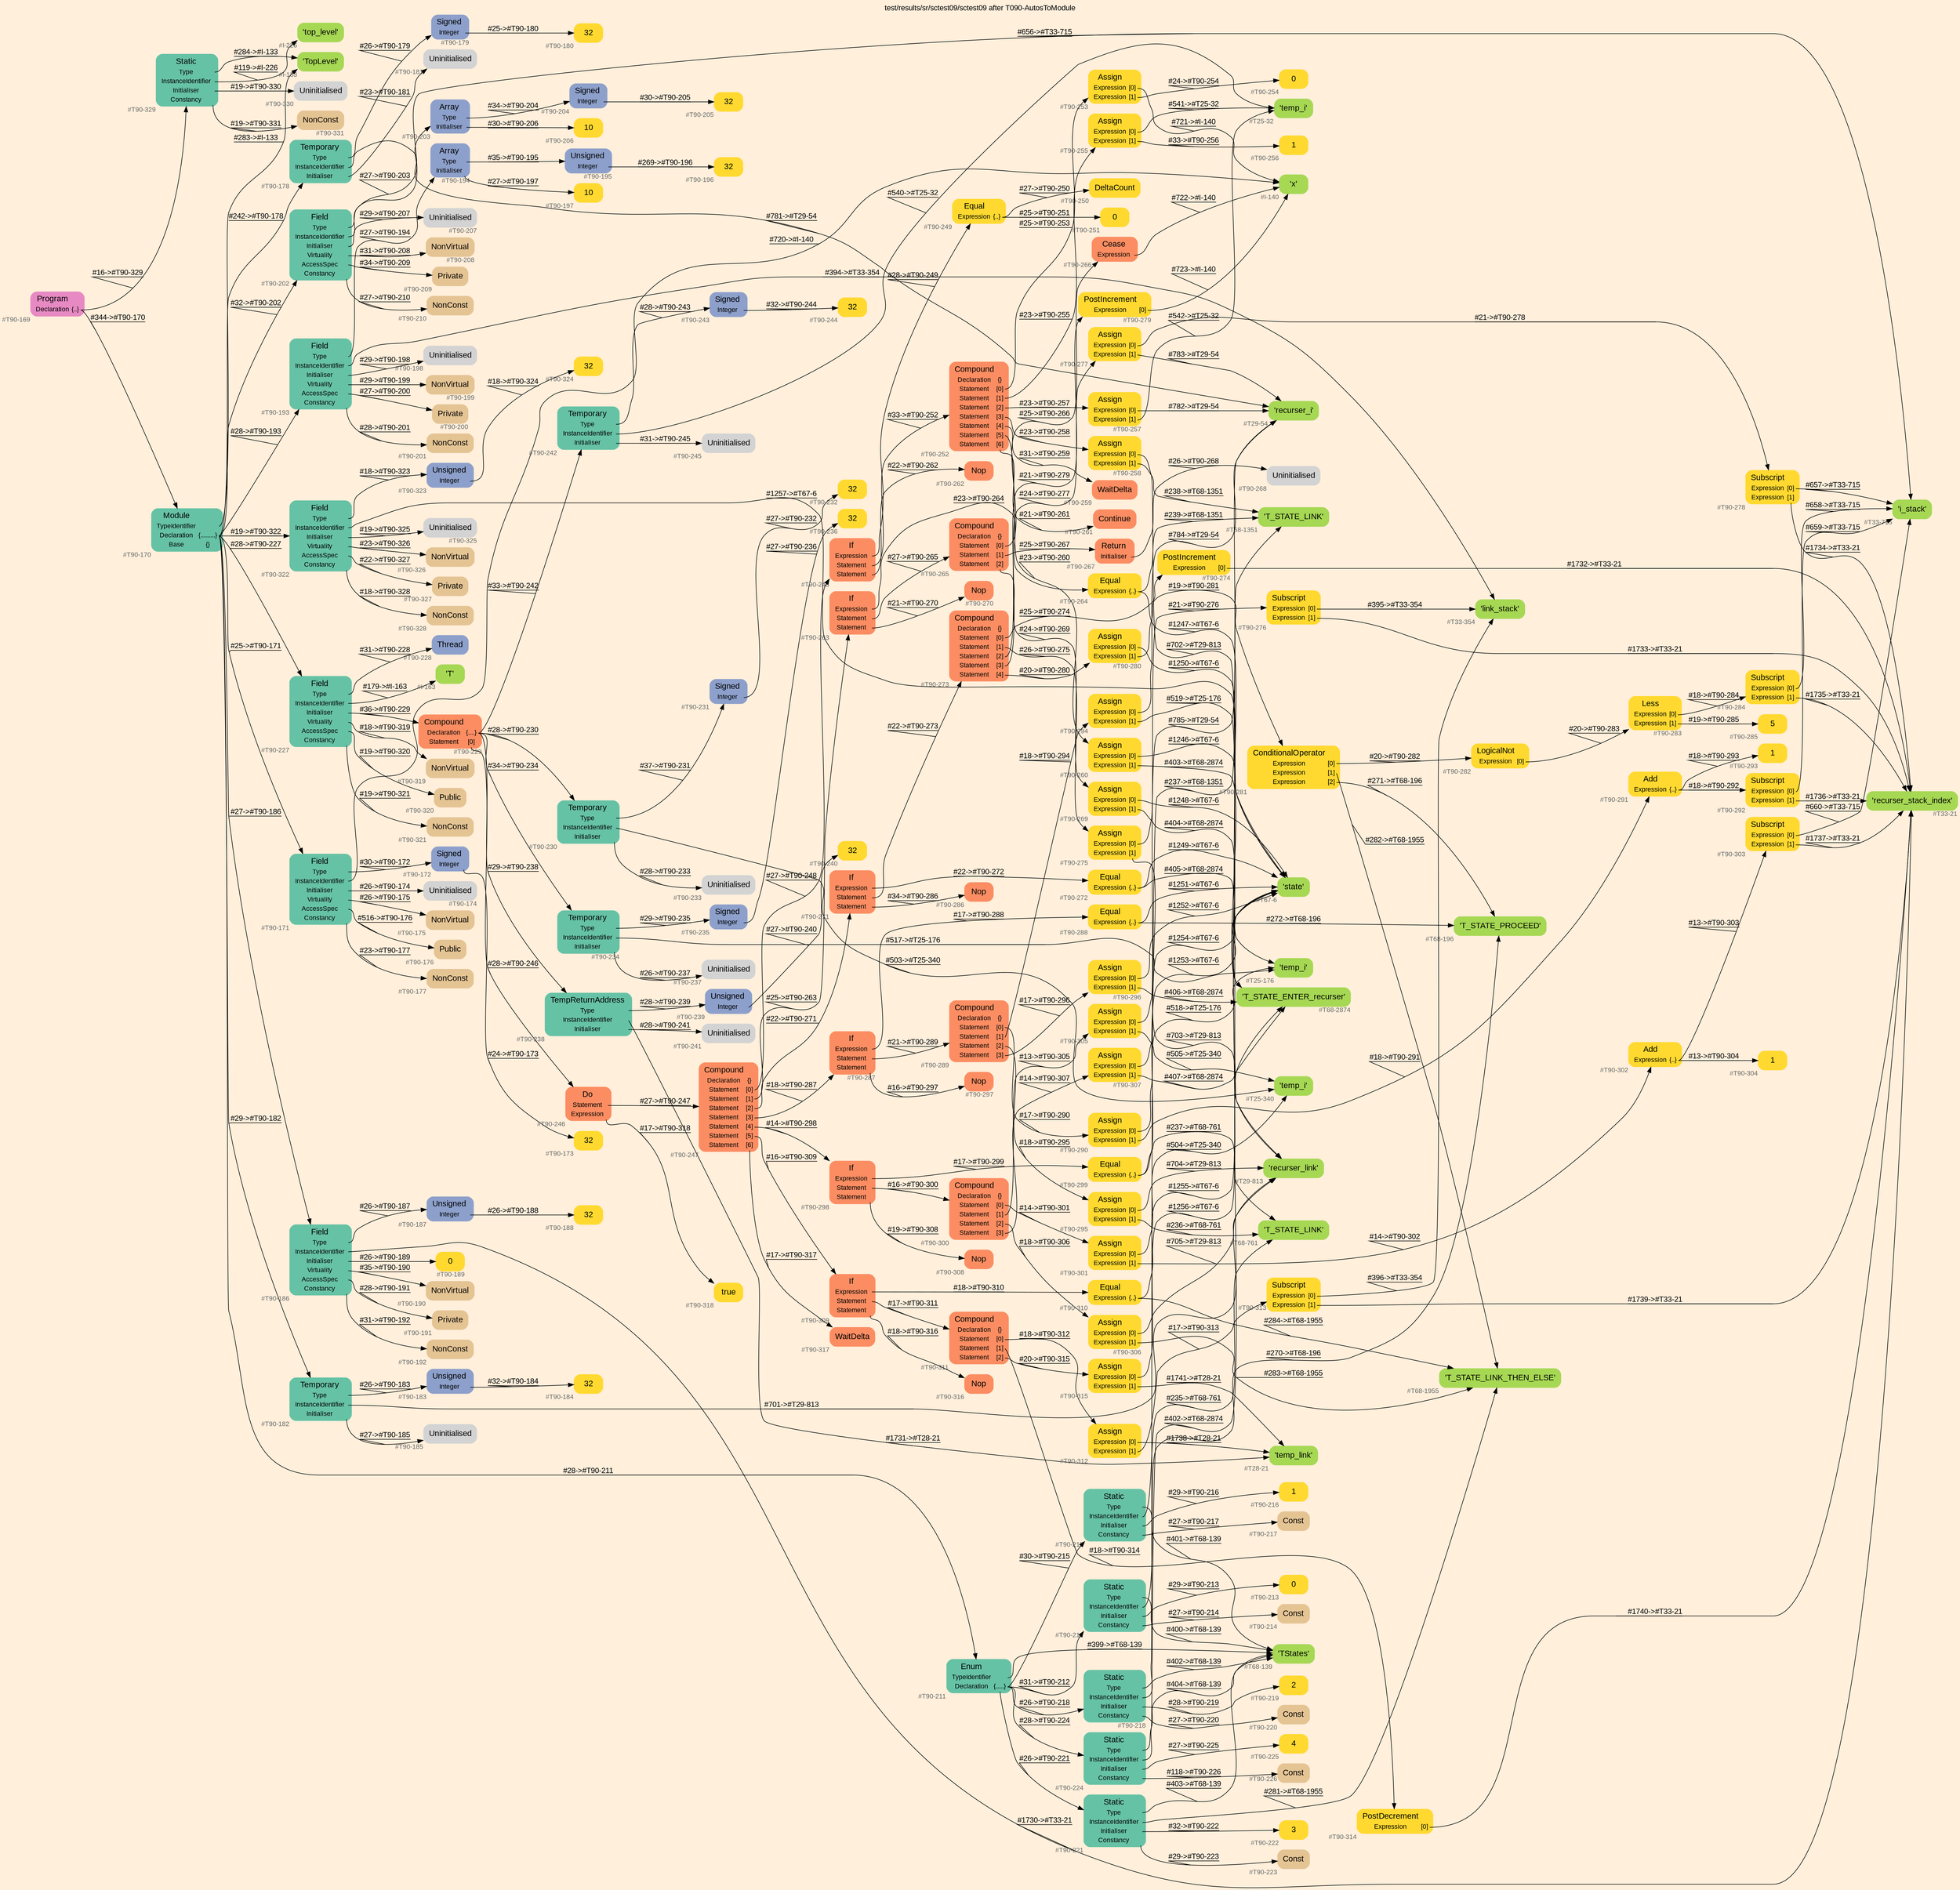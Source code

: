 digraph "test/results/sr/sctest09/sctest09 after T090-AutosToModule" {
label = "test/results/sr/sctest09/sctest09 after T090-AutosToModule"
labelloc = t
graph [
    rankdir = "LR"
    ranksep = 0.3
    bgcolor = antiquewhite1
    color = black
    fontcolor = black
    fontname = "Arial"
];
node [
    fontname = "Arial"
];
edge [
    fontname = "Arial"
];

// -------------------- node figure --------------------
// -------- block #T90-169 ----------
"#T90-169" [
    fillcolor = "/set28/4"
    xlabel = "#T90-169"
    fontsize = "12"
    fontcolor = grey40
    shape = "plaintext"
    label = <<TABLE BORDER="0" CELLBORDER="0" CELLSPACING="0">
     <TR><TD><FONT COLOR="black" POINT-SIZE="15">Program</FONT></TD></TR>
     <TR><TD><FONT COLOR="black" POINT-SIZE="12">Declaration</FONT></TD><TD PORT="port0"><FONT COLOR="black" POINT-SIZE="12">{..}</FONT></TD></TR>
    </TABLE>>
    style = "rounded,filled"
];

// -------- block #T90-170 ----------
"#T90-170" [
    fillcolor = "/set28/1"
    xlabel = "#T90-170"
    fontsize = "12"
    fontcolor = grey40
    shape = "plaintext"
    label = <<TABLE BORDER="0" CELLBORDER="0" CELLSPACING="0">
     <TR><TD><FONT COLOR="black" POINT-SIZE="15">Module</FONT></TD></TR>
     <TR><TD><FONT COLOR="black" POINT-SIZE="12">TypeIdentifier</FONT></TD><TD PORT="port0"></TD></TR>
     <TR><TD><FONT COLOR="black" POINT-SIZE="12">Declaration</FONT></TD><TD PORT="port1"><FONT COLOR="black" POINT-SIZE="12">{.........}</FONT></TD></TR>
     <TR><TD><FONT COLOR="black" POINT-SIZE="12">Base</FONT></TD><TD PORT="port2"><FONT COLOR="black" POINT-SIZE="12">{}</FONT></TD></TR>
    </TABLE>>
    style = "rounded,filled"
];

// -------- block #I-133 ----------
"#I-133" [
    fillcolor = "/set28/5"
    xlabel = "#I-133"
    fontsize = "12"
    fontcolor = grey40
    shape = "plaintext"
    label = <<TABLE BORDER="0" CELLBORDER="0" CELLSPACING="0">
     <TR><TD><FONT COLOR="black" POINT-SIZE="15">'TopLevel'</FONT></TD></TR>
    </TABLE>>
    style = "rounded,filled"
];

// -------- block #T90-171 ----------
"#T90-171" [
    fillcolor = "/set28/1"
    xlabel = "#T90-171"
    fontsize = "12"
    fontcolor = grey40
    shape = "plaintext"
    label = <<TABLE BORDER="0" CELLBORDER="0" CELLSPACING="0">
     <TR><TD><FONT COLOR="black" POINT-SIZE="15">Field</FONT></TD></TR>
     <TR><TD><FONT COLOR="black" POINT-SIZE="12">Type</FONT></TD><TD PORT="port0"></TD></TR>
     <TR><TD><FONT COLOR="black" POINT-SIZE="12">InstanceIdentifier</FONT></TD><TD PORT="port1"></TD></TR>
     <TR><TD><FONT COLOR="black" POINT-SIZE="12">Initialiser</FONT></TD><TD PORT="port2"></TD></TR>
     <TR><TD><FONT COLOR="black" POINT-SIZE="12">Virtuality</FONT></TD><TD PORT="port3"></TD></TR>
     <TR><TD><FONT COLOR="black" POINT-SIZE="12">AccessSpec</FONT></TD><TD PORT="port4"></TD></TR>
     <TR><TD><FONT COLOR="black" POINT-SIZE="12">Constancy</FONT></TD><TD PORT="port5"></TD></TR>
    </TABLE>>
    style = "rounded,filled"
];

// -------- block #T90-172 ----------
"#T90-172" [
    fillcolor = "/set28/3"
    xlabel = "#T90-172"
    fontsize = "12"
    fontcolor = grey40
    shape = "plaintext"
    label = <<TABLE BORDER="0" CELLBORDER="0" CELLSPACING="0">
     <TR><TD><FONT COLOR="black" POINT-SIZE="15">Signed</FONT></TD></TR>
     <TR><TD><FONT COLOR="black" POINT-SIZE="12">Integer</FONT></TD><TD PORT="port0"></TD></TR>
    </TABLE>>
    style = "rounded,filled"
];

// -------- block #T90-173 ----------
"#T90-173" [
    fillcolor = "/set28/6"
    xlabel = "#T90-173"
    fontsize = "12"
    fontcolor = grey40
    shape = "plaintext"
    label = <<TABLE BORDER="0" CELLBORDER="0" CELLSPACING="0">
     <TR><TD><FONT COLOR="black" POINT-SIZE="15">32</FONT></TD></TR>
    </TABLE>>
    style = "rounded,filled"
];

// -------- block #I-140 ----------
"#I-140" [
    fillcolor = "/set28/5"
    xlabel = "#I-140"
    fontsize = "12"
    fontcolor = grey40
    shape = "plaintext"
    label = <<TABLE BORDER="0" CELLBORDER="0" CELLSPACING="0">
     <TR><TD><FONT COLOR="black" POINT-SIZE="15">'x'</FONT></TD></TR>
    </TABLE>>
    style = "rounded,filled"
];

// -------- block #T90-174 ----------
"#T90-174" [
    xlabel = "#T90-174"
    fontsize = "12"
    fontcolor = grey40
    shape = "plaintext"
    label = <<TABLE BORDER="0" CELLBORDER="0" CELLSPACING="0">
     <TR><TD><FONT COLOR="black" POINT-SIZE="15">Uninitialised</FONT></TD></TR>
    </TABLE>>
    style = "rounded,filled"
];

// -------- block #T90-175 ----------
"#T90-175" [
    fillcolor = "/set28/7"
    xlabel = "#T90-175"
    fontsize = "12"
    fontcolor = grey40
    shape = "plaintext"
    label = <<TABLE BORDER="0" CELLBORDER="0" CELLSPACING="0">
     <TR><TD><FONT COLOR="black" POINT-SIZE="15">NonVirtual</FONT></TD></TR>
    </TABLE>>
    style = "rounded,filled"
];

// -------- block #T90-176 ----------
"#T90-176" [
    fillcolor = "/set28/7"
    xlabel = "#T90-176"
    fontsize = "12"
    fontcolor = grey40
    shape = "plaintext"
    label = <<TABLE BORDER="0" CELLBORDER="0" CELLSPACING="0">
     <TR><TD><FONT COLOR="black" POINT-SIZE="15">Public</FONT></TD></TR>
    </TABLE>>
    style = "rounded,filled"
];

// -------- block #T90-177 ----------
"#T90-177" [
    fillcolor = "/set28/7"
    xlabel = "#T90-177"
    fontsize = "12"
    fontcolor = grey40
    shape = "plaintext"
    label = <<TABLE BORDER="0" CELLBORDER="0" CELLSPACING="0">
     <TR><TD><FONT COLOR="black" POINT-SIZE="15">NonConst</FONT></TD></TR>
    </TABLE>>
    style = "rounded,filled"
];

// -------- block #T90-178 ----------
"#T90-178" [
    fillcolor = "/set28/1"
    xlabel = "#T90-178"
    fontsize = "12"
    fontcolor = grey40
    shape = "plaintext"
    label = <<TABLE BORDER="0" CELLBORDER="0" CELLSPACING="0">
     <TR><TD><FONT COLOR="black" POINT-SIZE="15">Temporary</FONT></TD></TR>
     <TR><TD><FONT COLOR="black" POINT-SIZE="12">Type</FONT></TD><TD PORT="port0"></TD></TR>
     <TR><TD><FONT COLOR="black" POINT-SIZE="12">InstanceIdentifier</FONT></TD><TD PORT="port1"></TD></TR>
     <TR><TD><FONT COLOR="black" POINT-SIZE="12">Initialiser</FONT></TD><TD PORT="port2"></TD></TR>
    </TABLE>>
    style = "rounded,filled"
];

// -------- block #T90-179 ----------
"#T90-179" [
    fillcolor = "/set28/3"
    xlabel = "#T90-179"
    fontsize = "12"
    fontcolor = grey40
    shape = "plaintext"
    label = <<TABLE BORDER="0" CELLBORDER="0" CELLSPACING="0">
     <TR><TD><FONT COLOR="black" POINT-SIZE="15">Signed</FONT></TD></TR>
     <TR><TD><FONT COLOR="black" POINT-SIZE="12">Integer</FONT></TD><TD PORT="port0"></TD></TR>
    </TABLE>>
    style = "rounded,filled"
];

// -------- block #T90-180 ----------
"#T90-180" [
    fillcolor = "/set28/6"
    xlabel = "#T90-180"
    fontsize = "12"
    fontcolor = grey40
    shape = "plaintext"
    label = <<TABLE BORDER="0" CELLBORDER="0" CELLSPACING="0">
     <TR><TD><FONT COLOR="black" POINT-SIZE="15">32</FONT></TD></TR>
    </TABLE>>
    style = "rounded,filled"
];

// -------- block #T29-54 ----------
"#T29-54" [
    fillcolor = "/set28/5"
    xlabel = "#T29-54"
    fontsize = "12"
    fontcolor = grey40
    shape = "plaintext"
    label = <<TABLE BORDER="0" CELLBORDER="0" CELLSPACING="0">
     <TR><TD><FONT COLOR="black" POINT-SIZE="15">'recurser_i'</FONT></TD></TR>
    </TABLE>>
    style = "rounded,filled"
];

// -------- block #T90-181 ----------
"#T90-181" [
    xlabel = "#T90-181"
    fontsize = "12"
    fontcolor = grey40
    shape = "plaintext"
    label = <<TABLE BORDER="0" CELLBORDER="0" CELLSPACING="0">
     <TR><TD><FONT COLOR="black" POINT-SIZE="15">Uninitialised</FONT></TD></TR>
    </TABLE>>
    style = "rounded,filled"
];

// -------- block #T90-182 ----------
"#T90-182" [
    fillcolor = "/set28/1"
    xlabel = "#T90-182"
    fontsize = "12"
    fontcolor = grey40
    shape = "plaintext"
    label = <<TABLE BORDER="0" CELLBORDER="0" CELLSPACING="0">
     <TR><TD><FONT COLOR="black" POINT-SIZE="15">Temporary</FONT></TD></TR>
     <TR><TD><FONT COLOR="black" POINT-SIZE="12">Type</FONT></TD><TD PORT="port0"></TD></TR>
     <TR><TD><FONT COLOR="black" POINT-SIZE="12">InstanceIdentifier</FONT></TD><TD PORT="port1"></TD></TR>
     <TR><TD><FONT COLOR="black" POINT-SIZE="12">Initialiser</FONT></TD><TD PORT="port2"></TD></TR>
    </TABLE>>
    style = "rounded,filled"
];

// -------- block #T90-183 ----------
"#T90-183" [
    fillcolor = "/set28/3"
    xlabel = "#T90-183"
    fontsize = "12"
    fontcolor = grey40
    shape = "plaintext"
    label = <<TABLE BORDER="0" CELLBORDER="0" CELLSPACING="0">
     <TR><TD><FONT COLOR="black" POINT-SIZE="15">Unsigned</FONT></TD></TR>
     <TR><TD><FONT COLOR="black" POINT-SIZE="12">Integer</FONT></TD><TD PORT="port0"></TD></TR>
    </TABLE>>
    style = "rounded,filled"
];

// -------- block #T90-184 ----------
"#T90-184" [
    fillcolor = "/set28/6"
    xlabel = "#T90-184"
    fontsize = "12"
    fontcolor = grey40
    shape = "plaintext"
    label = <<TABLE BORDER="0" CELLBORDER="0" CELLSPACING="0">
     <TR><TD><FONT COLOR="black" POINT-SIZE="15">32</FONT></TD></TR>
    </TABLE>>
    style = "rounded,filled"
];

// -------- block #T29-813 ----------
"#T29-813" [
    fillcolor = "/set28/5"
    xlabel = "#T29-813"
    fontsize = "12"
    fontcolor = grey40
    shape = "plaintext"
    label = <<TABLE BORDER="0" CELLBORDER="0" CELLSPACING="0">
     <TR><TD><FONT COLOR="black" POINT-SIZE="15">'recurser_link'</FONT></TD></TR>
    </TABLE>>
    style = "rounded,filled"
];

// -------- block #T90-185 ----------
"#T90-185" [
    xlabel = "#T90-185"
    fontsize = "12"
    fontcolor = grey40
    shape = "plaintext"
    label = <<TABLE BORDER="0" CELLBORDER="0" CELLSPACING="0">
     <TR><TD><FONT COLOR="black" POINT-SIZE="15">Uninitialised</FONT></TD></TR>
    </TABLE>>
    style = "rounded,filled"
];

// -------- block #T90-186 ----------
"#T90-186" [
    fillcolor = "/set28/1"
    xlabel = "#T90-186"
    fontsize = "12"
    fontcolor = grey40
    shape = "plaintext"
    label = <<TABLE BORDER="0" CELLBORDER="0" CELLSPACING="0">
     <TR><TD><FONT COLOR="black" POINT-SIZE="15">Field</FONT></TD></TR>
     <TR><TD><FONT COLOR="black" POINT-SIZE="12">Type</FONT></TD><TD PORT="port0"></TD></TR>
     <TR><TD><FONT COLOR="black" POINT-SIZE="12">InstanceIdentifier</FONT></TD><TD PORT="port1"></TD></TR>
     <TR><TD><FONT COLOR="black" POINT-SIZE="12">Initialiser</FONT></TD><TD PORT="port2"></TD></TR>
     <TR><TD><FONT COLOR="black" POINT-SIZE="12">Virtuality</FONT></TD><TD PORT="port3"></TD></TR>
     <TR><TD><FONT COLOR="black" POINT-SIZE="12">AccessSpec</FONT></TD><TD PORT="port4"></TD></TR>
     <TR><TD><FONT COLOR="black" POINT-SIZE="12">Constancy</FONT></TD><TD PORT="port5"></TD></TR>
    </TABLE>>
    style = "rounded,filled"
];

// -------- block #T90-187 ----------
"#T90-187" [
    fillcolor = "/set28/3"
    xlabel = "#T90-187"
    fontsize = "12"
    fontcolor = grey40
    shape = "plaintext"
    label = <<TABLE BORDER="0" CELLBORDER="0" CELLSPACING="0">
     <TR><TD><FONT COLOR="black" POINT-SIZE="15">Unsigned</FONT></TD></TR>
     <TR><TD><FONT COLOR="black" POINT-SIZE="12">Integer</FONT></TD><TD PORT="port0"></TD></TR>
    </TABLE>>
    style = "rounded,filled"
];

// -------- block #T90-188 ----------
"#T90-188" [
    fillcolor = "/set28/6"
    xlabel = "#T90-188"
    fontsize = "12"
    fontcolor = grey40
    shape = "plaintext"
    label = <<TABLE BORDER="0" CELLBORDER="0" CELLSPACING="0">
     <TR><TD><FONT COLOR="black" POINT-SIZE="15">32</FONT></TD></TR>
    </TABLE>>
    style = "rounded,filled"
];

// -------- block #T33-21 ----------
"#T33-21" [
    fillcolor = "/set28/5"
    xlabel = "#T33-21"
    fontsize = "12"
    fontcolor = grey40
    shape = "plaintext"
    label = <<TABLE BORDER="0" CELLBORDER="0" CELLSPACING="0">
     <TR><TD><FONT COLOR="black" POINT-SIZE="15">'recurser_stack_index'</FONT></TD></TR>
    </TABLE>>
    style = "rounded,filled"
];

// -------- block #T90-189 ----------
"#T90-189" [
    fillcolor = "/set28/6"
    xlabel = "#T90-189"
    fontsize = "12"
    fontcolor = grey40
    shape = "plaintext"
    label = <<TABLE BORDER="0" CELLBORDER="0" CELLSPACING="0">
     <TR><TD><FONT COLOR="black" POINT-SIZE="15">0</FONT></TD></TR>
    </TABLE>>
    style = "rounded,filled"
];

// -------- block #T90-190 ----------
"#T90-190" [
    fillcolor = "/set28/7"
    xlabel = "#T90-190"
    fontsize = "12"
    fontcolor = grey40
    shape = "plaintext"
    label = <<TABLE BORDER="0" CELLBORDER="0" CELLSPACING="0">
     <TR><TD><FONT COLOR="black" POINT-SIZE="15">NonVirtual</FONT></TD></TR>
    </TABLE>>
    style = "rounded,filled"
];

// -------- block #T90-191 ----------
"#T90-191" [
    fillcolor = "/set28/7"
    xlabel = "#T90-191"
    fontsize = "12"
    fontcolor = grey40
    shape = "plaintext"
    label = <<TABLE BORDER="0" CELLBORDER="0" CELLSPACING="0">
     <TR><TD><FONT COLOR="black" POINT-SIZE="15">Private</FONT></TD></TR>
    </TABLE>>
    style = "rounded,filled"
];

// -------- block #T90-192 ----------
"#T90-192" [
    fillcolor = "/set28/7"
    xlabel = "#T90-192"
    fontsize = "12"
    fontcolor = grey40
    shape = "plaintext"
    label = <<TABLE BORDER="0" CELLBORDER="0" CELLSPACING="0">
     <TR><TD><FONT COLOR="black" POINT-SIZE="15">NonConst</FONT></TD></TR>
    </TABLE>>
    style = "rounded,filled"
];

// -------- block #T90-193 ----------
"#T90-193" [
    fillcolor = "/set28/1"
    xlabel = "#T90-193"
    fontsize = "12"
    fontcolor = grey40
    shape = "plaintext"
    label = <<TABLE BORDER="0" CELLBORDER="0" CELLSPACING="0">
     <TR><TD><FONT COLOR="black" POINT-SIZE="15">Field</FONT></TD></TR>
     <TR><TD><FONT COLOR="black" POINT-SIZE="12">Type</FONT></TD><TD PORT="port0"></TD></TR>
     <TR><TD><FONT COLOR="black" POINT-SIZE="12">InstanceIdentifier</FONT></TD><TD PORT="port1"></TD></TR>
     <TR><TD><FONT COLOR="black" POINT-SIZE="12">Initialiser</FONT></TD><TD PORT="port2"></TD></TR>
     <TR><TD><FONT COLOR="black" POINT-SIZE="12">Virtuality</FONT></TD><TD PORT="port3"></TD></TR>
     <TR><TD><FONT COLOR="black" POINT-SIZE="12">AccessSpec</FONT></TD><TD PORT="port4"></TD></TR>
     <TR><TD><FONT COLOR="black" POINT-SIZE="12">Constancy</FONT></TD><TD PORT="port5"></TD></TR>
    </TABLE>>
    style = "rounded,filled"
];

// -------- block #T90-194 ----------
"#T90-194" [
    fillcolor = "/set28/3"
    xlabel = "#T90-194"
    fontsize = "12"
    fontcolor = grey40
    shape = "plaintext"
    label = <<TABLE BORDER="0" CELLBORDER="0" CELLSPACING="0">
     <TR><TD><FONT COLOR="black" POINT-SIZE="15">Array</FONT></TD></TR>
     <TR><TD><FONT COLOR="black" POINT-SIZE="12">Type</FONT></TD><TD PORT="port0"></TD></TR>
     <TR><TD><FONT COLOR="black" POINT-SIZE="12">Initialiser</FONT></TD><TD PORT="port1"></TD></TR>
    </TABLE>>
    style = "rounded,filled"
];

// -------- block #T90-195 ----------
"#T90-195" [
    fillcolor = "/set28/3"
    xlabel = "#T90-195"
    fontsize = "12"
    fontcolor = grey40
    shape = "plaintext"
    label = <<TABLE BORDER="0" CELLBORDER="0" CELLSPACING="0">
     <TR><TD><FONT COLOR="black" POINT-SIZE="15">Unsigned</FONT></TD></TR>
     <TR><TD><FONT COLOR="black" POINT-SIZE="12">Integer</FONT></TD><TD PORT="port0"></TD></TR>
    </TABLE>>
    style = "rounded,filled"
];

// -------- block #T90-196 ----------
"#T90-196" [
    fillcolor = "/set28/6"
    xlabel = "#T90-196"
    fontsize = "12"
    fontcolor = grey40
    shape = "plaintext"
    label = <<TABLE BORDER="0" CELLBORDER="0" CELLSPACING="0">
     <TR><TD><FONT COLOR="black" POINT-SIZE="15">32</FONT></TD></TR>
    </TABLE>>
    style = "rounded,filled"
];

// -------- block #T90-197 ----------
"#T90-197" [
    fillcolor = "/set28/6"
    xlabel = "#T90-197"
    fontsize = "12"
    fontcolor = grey40
    shape = "plaintext"
    label = <<TABLE BORDER="0" CELLBORDER="0" CELLSPACING="0">
     <TR><TD><FONT COLOR="black" POINT-SIZE="15">10</FONT></TD></TR>
    </TABLE>>
    style = "rounded,filled"
];

// -------- block #T33-354 ----------
"#T33-354" [
    fillcolor = "/set28/5"
    xlabel = "#T33-354"
    fontsize = "12"
    fontcolor = grey40
    shape = "plaintext"
    label = <<TABLE BORDER="0" CELLBORDER="0" CELLSPACING="0">
     <TR><TD><FONT COLOR="black" POINT-SIZE="15">'link_stack'</FONT></TD></TR>
    </TABLE>>
    style = "rounded,filled"
];

// -------- block #T90-198 ----------
"#T90-198" [
    xlabel = "#T90-198"
    fontsize = "12"
    fontcolor = grey40
    shape = "plaintext"
    label = <<TABLE BORDER="0" CELLBORDER="0" CELLSPACING="0">
     <TR><TD><FONT COLOR="black" POINT-SIZE="15">Uninitialised</FONT></TD></TR>
    </TABLE>>
    style = "rounded,filled"
];

// -------- block #T90-199 ----------
"#T90-199" [
    fillcolor = "/set28/7"
    xlabel = "#T90-199"
    fontsize = "12"
    fontcolor = grey40
    shape = "plaintext"
    label = <<TABLE BORDER="0" CELLBORDER="0" CELLSPACING="0">
     <TR><TD><FONT COLOR="black" POINT-SIZE="15">NonVirtual</FONT></TD></TR>
    </TABLE>>
    style = "rounded,filled"
];

// -------- block #T90-200 ----------
"#T90-200" [
    fillcolor = "/set28/7"
    xlabel = "#T90-200"
    fontsize = "12"
    fontcolor = grey40
    shape = "plaintext"
    label = <<TABLE BORDER="0" CELLBORDER="0" CELLSPACING="0">
     <TR><TD><FONT COLOR="black" POINT-SIZE="15">Private</FONT></TD></TR>
    </TABLE>>
    style = "rounded,filled"
];

// -------- block #T90-201 ----------
"#T90-201" [
    fillcolor = "/set28/7"
    xlabel = "#T90-201"
    fontsize = "12"
    fontcolor = grey40
    shape = "plaintext"
    label = <<TABLE BORDER="0" CELLBORDER="0" CELLSPACING="0">
     <TR><TD><FONT COLOR="black" POINT-SIZE="15">NonConst</FONT></TD></TR>
    </TABLE>>
    style = "rounded,filled"
];

// -------- block #T90-202 ----------
"#T90-202" [
    fillcolor = "/set28/1"
    xlabel = "#T90-202"
    fontsize = "12"
    fontcolor = grey40
    shape = "plaintext"
    label = <<TABLE BORDER="0" CELLBORDER="0" CELLSPACING="0">
     <TR><TD><FONT COLOR="black" POINT-SIZE="15">Field</FONT></TD></TR>
     <TR><TD><FONT COLOR="black" POINT-SIZE="12">Type</FONT></TD><TD PORT="port0"></TD></TR>
     <TR><TD><FONT COLOR="black" POINT-SIZE="12">InstanceIdentifier</FONT></TD><TD PORT="port1"></TD></TR>
     <TR><TD><FONT COLOR="black" POINT-SIZE="12">Initialiser</FONT></TD><TD PORT="port2"></TD></TR>
     <TR><TD><FONT COLOR="black" POINT-SIZE="12">Virtuality</FONT></TD><TD PORT="port3"></TD></TR>
     <TR><TD><FONT COLOR="black" POINT-SIZE="12">AccessSpec</FONT></TD><TD PORT="port4"></TD></TR>
     <TR><TD><FONT COLOR="black" POINT-SIZE="12">Constancy</FONT></TD><TD PORT="port5"></TD></TR>
    </TABLE>>
    style = "rounded,filled"
];

// -------- block #T90-203 ----------
"#T90-203" [
    fillcolor = "/set28/3"
    xlabel = "#T90-203"
    fontsize = "12"
    fontcolor = grey40
    shape = "plaintext"
    label = <<TABLE BORDER="0" CELLBORDER="0" CELLSPACING="0">
     <TR><TD><FONT COLOR="black" POINT-SIZE="15">Array</FONT></TD></TR>
     <TR><TD><FONT COLOR="black" POINT-SIZE="12">Type</FONT></TD><TD PORT="port0"></TD></TR>
     <TR><TD><FONT COLOR="black" POINT-SIZE="12">Initialiser</FONT></TD><TD PORT="port1"></TD></TR>
    </TABLE>>
    style = "rounded,filled"
];

// -------- block #T90-204 ----------
"#T90-204" [
    fillcolor = "/set28/3"
    xlabel = "#T90-204"
    fontsize = "12"
    fontcolor = grey40
    shape = "plaintext"
    label = <<TABLE BORDER="0" CELLBORDER="0" CELLSPACING="0">
     <TR><TD><FONT COLOR="black" POINT-SIZE="15">Signed</FONT></TD></TR>
     <TR><TD><FONT COLOR="black" POINT-SIZE="12">Integer</FONT></TD><TD PORT="port0"></TD></TR>
    </TABLE>>
    style = "rounded,filled"
];

// -------- block #T90-205 ----------
"#T90-205" [
    fillcolor = "/set28/6"
    xlabel = "#T90-205"
    fontsize = "12"
    fontcolor = grey40
    shape = "plaintext"
    label = <<TABLE BORDER="0" CELLBORDER="0" CELLSPACING="0">
     <TR><TD><FONT COLOR="black" POINT-SIZE="15">32</FONT></TD></TR>
    </TABLE>>
    style = "rounded,filled"
];

// -------- block #T90-206 ----------
"#T90-206" [
    fillcolor = "/set28/6"
    xlabel = "#T90-206"
    fontsize = "12"
    fontcolor = grey40
    shape = "plaintext"
    label = <<TABLE BORDER="0" CELLBORDER="0" CELLSPACING="0">
     <TR><TD><FONT COLOR="black" POINT-SIZE="15">10</FONT></TD></TR>
    </TABLE>>
    style = "rounded,filled"
];

// -------- block #T33-715 ----------
"#T33-715" [
    fillcolor = "/set28/5"
    xlabel = "#T33-715"
    fontsize = "12"
    fontcolor = grey40
    shape = "plaintext"
    label = <<TABLE BORDER="0" CELLBORDER="0" CELLSPACING="0">
     <TR><TD><FONT COLOR="black" POINT-SIZE="15">'i_stack'</FONT></TD></TR>
    </TABLE>>
    style = "rounded,filled"
];

// -------- block #T90-207 ----------
"#T90-207" [
    xlabel = "#T90-207"
    fontsize = "12"
    fontcolor = grey40
    shape = "plaintext"
    label = <<TABLE BORDER="0" CELLBORDER="0" CELLSPACING="0">
     <TR><TD><FONT COLOR="black" POINT-SIZE="15">Uninitialised</FONT></TD></TR>
    </TABLE>>
    style = "rounded,filled"
];

// -------- block #T90-208 ----------
"#T90-208" [
    fillcolor = "/set28/7"
    xlabel = "#T90-208"
    fontsize = "12"
    fontcolor = grey40
    shape = "plaintext"
    label = <<TABLE BORDER="0" CELLBORDER="0" CELLSPACING="0">
     <TR><TD><FONT COLOR="black" POINT-SIZE="15">NonVirtual</FONT></TD></TR>
    </TABLE>>
    style = "rounded,filled"
];

// -------- block #T90-209 ----------
"#T90-209" [
    fillcolor = "/set28/7"
    xlabel = "#T90-209"
    fontsize = "12"
    fontcolor = grey40
    shape = "plaintext"
    label = <<TABLE BORDER="0" CELLBORDER="0" CELLSPACING="0">
     <TR><TD><FONT COLOR="black" POINT-SIZE="15">Private</FONT></TD></TR>
    </TABLE>>
    style = "rounded,filled"
];

// -------- block #T90-210 ----------
"#T90-210" [
    fillcolor = "/set28/7"
    xlabel = "#T90-210"
    fontsize = "12"
    fontcolor = grey40
    shape = "plaintext"
    label = <<TABLE BORDER="0" CELLBORDER="0" CELLSPACING="0">
     <TR><TD><FONT COLOR="black" POINT-SIZE="15">NonConst</FONT></TD></TR>
    </TABLE>>
    style = "rounded,filled"
];

// -------- block #T90-211 ----------
"#T90-211" [
    fillcolor = "/set28/1"
    xlabel = "#T90-211"
    fontsize = "12"
    fontcolor = grey40
    shape = "plaintext"
    label = <<TABLE BORDER="0" CELLBORDER="0" CELLSPACING="0">
     <TR><TD><FONT COLOR="black" POINT-SIZE="15">Enum</FONT></TD></TR>
     <TR><TD><FONT COLOR="black" POINT-SIZE="12">TypeIdentifier</FONT></TD><TD PORT="port0"></TD></TR>
     <TR><TD><FONT COLOR="black" POINT-SIZE="12">Declaration</FONT></TD><TD PORT="port1"><FONT COLOR="black" POINT-SIZE="12">{.....}</FONT></TD></TR>
    </TABLE>>
    style = "rounded,filled"
];

// -------- block #T68-139 ----------
"#T68-139" [
    fillcolor = "/set28/5"
    xlabel = "#T68-139"
    fontsize = "12"
    fontcolor = grey40
    shape = "plaintext"
    label = <<TABLE BORDER="0" CELLBORDER="0" CELLSPACING="0">
     <TR><TD><FONT COLOR="black" POINT-SIZE="15">'TStates'</FONT></TD></TR>
    </TABLE>>
    style = "rounded,filled"
];

// -------- block #T90-212 ----------
"#T90-212" [
    fillcolor = "/set28/1"
    xlabel = "#T90-212"
    fontsize = "12"
    fontcolor = grey40
    shape = "plaintext"
    label = <<TABLE BORDER="0" CELLBORDER="0" CELLSPACING="0">
     <TR><TD><FONT COLOR="black" POINT-SIZE="15">Static</FONT></TD></TR>
     <TR><TD><FONT COLOR="black" POINT-SIZE="12">Type</FONT></TD><TD PORT="port0"></TD></TR>
     <TR><TD><FONT COLOR="black" POINT-SIZE="12">InstanceIdentifier</FONT></TD><TD PORT="port1"></TD></TR>
     <TR><TD><FONT COLOR="black" POINT-SIZE="12">Initialiser</FONT></TD><TD PORT="port2"></TD></TR>
     <TR><TD><FONT COLOR="black" POINT-SIZE="12">Constancy</FONT></TD><TD PORT="port3"></TD></TR>
    </TABLE>>
    style = "rounded,filled"
];

// -------- block #T68-196 ----------
"#T68-196" [
    fillcolor = "/set28/5"
    xlabel = "#T68-196"
    fontsize = "12"
    fontcolor = grey40
    shape = "plaintext"
    label = <<TABLE BORDER="0" CELLBORDER="0" CELLSPACING="0">
     <TR><TD><FONT COLOR="black" POINT-SIZE="15">'T_STATE_PROCEED'</FONT></TD></TR>
    </TABLE>>
    style = "rounded,filled"
];

// -------- block #T90-213 ----------
"#T90-213" [
    fillcolor = "/set28/6"
    xlabel = "#T90-213"
    fontsize = "12"
    fontcolor = grey40
    shape = "plaintext"
    label = <<TABLE BORDER="0" CELLBORDER="0" CELLSPACING="0">
     <TR><TD><FONT COLOR="black" POINT-SIZE="15">0</FONT></TD></TR>
    </TABLE>>
    style = "rounded,filled"
];

// -------- block #T90-214 ----------
"#T90-214" [
    fillcolor = "/set28/7"
    xlabel = "#T90-214"
    fontsize = "12"
    fontcolor = grey40
    shape = "plaintext"
    label = <<TABLE BORDER="0" CELLBORDER="0" CELLSPACING="0">
     <TR><TD><FONT COLOR="black" POINT-SIZE="15">Const</FONT></TD></TR>
    </TABLE>>
    style = "rounded,filled"
];

// -------- block #T90-215 ----------
"#T90-215" [
    fillcolor = "/set28/1"
    xlabel = "#T90-215"
    fontsize = "12"
    fontcolor = grey40
    shape = "plaintext"
    label = <<TABLE BORDER="0" CELLBORDER="0" CELLSPACING="0">
     <TR><TD><FONT COLOR="black" POINT-SIZE="15">Static</FONT></TD></TR>
     <TR><TD><FONT COLOR="black" POINT-SIZE="12">Type</FONT></TD><TD PORT="port0"></TD></TR>
     <TR><TD><FONT COLOR="black" POINT-SIZE="12">InstanceIdentifier</FONT></TD><TD PORT="port1"></TD></TR>
     <TR><TD><FONT COLOR="black" POINT-SIZE="12">Initialiser</FONT></TD><TD PORT="port2"></TD></TR>
     <TR><TD><FONT COLOR="black" POINT-SIZE="12">Constancy</FONT></TD><TD PORT="port3"></TD></TR>
    </TABLE>>
    style = "rounded,filled"
];

// -------- block #T68-761 ----------
"#T68-761" [
    fillcolor = "/set28/5"
    xlabel = "#T68-761"
    fontsize = "12"
    fontcolor = grey40
    shape = "plaintext"
    label = <<TABLE BORDER="0" CELLBORDER="0" CELLSPACING="0">
     <TR><TD><FONT COLOR="black" POINT-SIZE="15">'T_STATE_LINK'</FONT></TD></TR>
    </TABLE>>
    style = "rounded,filled"
];

// -------- block #T90-216 ----------
"#T90-216" [
    fillcolor = "/set28/6"
    xlabel = "#T90-216"
    fontsize = "12"
    fontcolor = grey40
    shape = "plaintext"
    label = <<TABLE BORDER="0" CELLBORDER="0" CELLSPACING="0">
     <TR><TD><FONT COLOR="black" POINT-SIZE="15">1</FONT></TD></TR>
    </TABLE>>
    style = "rounded,filled"
];

// -------- block #T90-217 ----------
"#T90-217" [
    fillcolor = "/set28/7"
    xlabel = "#T90-217"
    fontsize = "12"
    fontcolor = grey40
    shape = "plaintext"
    label = <<TABLE BORDER="0" CELLBORDER="0" CELLSPACING="0">
     <TR><TD><FONT COLOR="black" POINT-SIZE="15">Const</FONT></TD></TR>
    </TABLE>>
    style = "rounded,filled"
];

// -------- block #T90-218 ----------
"#T90-218" [
    fillcolor = "/set28/1"
    xlabel = "#T90-218"
    fontsize = "12"
    fontcolor = grey40
    shape = "plaintext"
    label = <<TABLE BORDER="0" CELLBORDER="0" CELLSPACING="0">
     <TR><TD><FONT COLOR="black" POINT-SIZE="15">Static</FONT></TD></TR>
     <TR><TD><FONT COLOR="black" POINT-SIZE="12">Type</FONT></TD><TD PORT="port0"></TD></TR>
     <TR><TD><FONT COLOR="black" POINT-SIZE="12">InstanceIdentifier</FONT></TD><TD PORT="port1"></TD></TR>
     <TR><TD><FONT COLOR="black" POINT-SIZE="12">Initialiser</FONT></TD><TD PORT="port2"></TD></TR>
     <TR><TD><FONT COLOR="black" POINT-SIZE="12">Constancy</FONT></TD><TD PORT="port3"></TD></TR>
    </TABLE>>
    style = "rounded,filled"
];

// -------- block #T68-1351 ----------
"#T68-1351" [
    fillcolor = "/set28/5"
    xlabel = "#T68-1351"
    fontsize = "12"
    fontcolor = grey40
    shape = "plaintext"
    label = <<TABLE BORDER="0" CELLBORDER="0" CELLSPACING="0">
     <TR><TD><FONT COLOR="black" POINT-SIZE="15">'T_STATE_LINK'</FONT></TD></TR>
    </TABLE>>
    style = "rounded,filled"
];

// -------- block #T90-219 ----------
"#T90-219" [
    fillcolor = "/set28/6"
    xlabel = "#T90-219"
    fontsize = "12"
    fontcolor = grey40
    shape = "plaintext"
    label = <<TABLE BORDER="0" CELLBORDER="0" CELLSPACING="0">
     <TR><TD><FONT COLOR="black" POINT-SIZE="15">2</FONT></TD></TR>
    </TABLE>>
    style = "rounded,filled"
];

// -------- block #T90-220 ----------
"#T90-220" [
    fillcolor = "/set28/7"
    xlabel = "#T90-220"
    fontsize = "12"
    fontcolor = grey40
    shape = "plaintext"
    label = <<TABLE BORDER="0" CELLBORDER="0" CELLSPACING="0">
     <TR><TD><FONT COLOR="black" POINT-SIZE="15">Const</FONT></TD></TR>
    </TABLE>>
    style = "rounded,filled"
];

// -------- block #T90-221 ----------
"#T90-221" [
    fillcolor = "/set28/1"
    xlabel = "#T90-221"
    fontsize = "12"
    fontcolor = grey40
    shape = "plaintext"
    label = <<TABLE BORDER="0" CELLBORDER="0" CELLSPACING="0">
     <TR><TD><FONT COLOR="black" POINT-SIZE="15">Static</FONT></TD></TR>
     <TR><TD><FONT COLOR="black" POINT-SIZE="12">Type</FONT></TD><TD PORT="port0"></TD></TR>
     <TR><TD><FONT COLOR="black" POINT-SIZE="12">InstanceIdentifier</FONT></TD><TD PORT="port1"></TD></TR>
     <TR><TD><FONT COLOR="black" POINT-SIZE="12">Initialiser</FONT></TD><TD PORT="port2"></TD></TR>
     <TR><TD><FONT COLOR="black" POINT-SIZE="12">Constancy</FONT></TD><TD PORT="port3"></TD></TR>
    </TABLE>>
    style = "rounded,filled"
];

// -------- block #T68-1955 ----------
"#T68-1955" [
    fillcolor = "/set28/5"
    xlabel = "#T68-1955"
    fontsize = "12"
    fontcolor = grey40
    shape = "plaintext"
    label = <<TABLE BORDER="0" CELLBORDER="0" CELLSPACING="0">
     <TR><TD><FONT COLOR="black" POINT-SIZE="15">'T_STATE_LINK_THEN_ELSE'</FONT></TD></TR>
    </TABLE>>
    style = "rounded,filled"
];

// -------- block #T90-222 ----------
"#T90-222" [
    fillcolor = "/set28/6"
    xlabel = "#T90-222"
    fontsize = "12"
    fontcolor = grey40
    shape = "plaintext"
    label = <<TABLE BORDER="0" CELLBORDER="0" CELLSPACING="0">
     <TR><TD><FONT COLOR="black" POINT-SIZE="15">3</FONT></TD></TR>
    </TABLE>>
    style = "rounded,filled"
];

// -------- block #T90-223 ----------
"#T90-223" [
    fillcolor = "/set28/7"
    xlabel = "#T90-223"
    fontsize = "12"
    fontcolor = grey40
    shape = "plaintext"
    label = <<TABLE BORDER="0" CELLBORDER="0" CELLSPACING="0">
     <TR><TD><FONT COLOR="black" POINT-SIZE="15">Const</FONT></TD></TR>
    </TABLE>>
    style = "rounded,filled"
];

// -------- block #T90-224 ----------
"#T90-224" [
    fillcolor = "/set28/1"
    xlabel = "#T90-224"
    fontsize = "12"
    fontcolor = grey40
    shape = "plaintext"
    label = <<TABLE BORDER="0" CELLBORDER="0" CELLSPACING="0">
     <TR><TD><FONT COLOR="black" POINT-SIZE="15">Static</FONT></TD></TR>
     <TR><TD><FONT COLOR="black" POINT-SIZE="12">Type</FONT></TD><TD PORT="port0"></TD></TR>
     <TR><TD><FONT COLOR="black" POINT-SIZE="12">InstanceIdentifier</FONT></TD><TD PORT="port1"></TD></TR>
     <TR><TD><FONT COLOR="black" POINT-SIZE="12">Initialiser</FONT></TD><TD PORT="port2"></TD></TR>
     <TR><TD><FONT COLOR="black" POINT-SIZE="12">Constancy</FONT></TD><TD PORT="port3"></TD></TR>
    </TABLE>>
    style = "rounded,filled"
];

// -------- block #T68-2874 ----------
"#T68-2874" [
    fillcolor = "/set28/5"
    xlabel = "#T68-2874"
    fontsize = "12"
    fontcolor = grey40
    shape = "plaintext"
    label = <<TABLE BORDER="0" CELLBORDER="0" CELLSPACING="0">
     <TR><TD><FONT COLOR="black" POINT-SIZE="15">'T_STATE_ENTER_recurser'</FONT></TD></TR>
    </TABLE>>
    style = "rounded,filled"
];

// -------- block #T90-225 ----------
"#T90-225" [
    fillcolor = "/set28/6"
    xlabel = "#T90-225"
    fontsize = "12"
    fontcolor = grey40
    shape = "plaintext"
    label = <<TABLE BORDER="0" CELLBORDER="0" CELLSPACING="0">
     <TR><TD><FONT COLOR="black" POINT-SIZE="15">4</FONT></TD></TR>
    </TABLE>>
    style = "rounded,filled"
];

// -------- block #T90-226 ----------
"#T90-226" [
    fillcolor = "/set28/7"
    xlabel = "#T90-226"
    fontsize = "12"
    fontcolor = grey40
    shape = "plaintext"
    label = <<TABLE BORDER="0" CELLBORDER="0" CELLSPACING="0">
     <TR><TD><FONT COLOR="black" POINT-SIZE="15">Const</FONT></TD></TR>
    </TABLE>>
    style = "rounded,filled"
];

// -------- block #T90-227 ----------
"#T90-227" [
    fillcolor = "/set28/1"
    xlabel = "#T90-227"
    fontsize = "12"
    fontcolor = grey40
    shape = "plaintext"
    label = <<TABLE BORDER="0" CELLBORDER="0" CELLSPACING="0">
     <TR><TD><FONT COLOR="black" POINT-SIZE="15">Field</FONT></TD></TR>
     <TR><TD><FONT COLOR="black" POINT-SIZE="12">Type</FONT></TD><TD PORT="port0"></TD></TR>
     <TR><TD><FONT COLOR="black" POINT-SIZE="12">InstanceIdentifier</FONT></TD><TD PORT="port1"></TD></TR>
     <TR><TD><FONT COLOR="black" POINT-SIZE="12">Initialiser</FONT></TD><TD PORT="port2"></TD></TR>
     <TR><TD><FONT COLOR="black" POINT-SIZE="12">Virtuality</FONT></TD><TD PORT="port3"></TD></TR>
     <TR><TD><FONT COLOR="black" POINT-SIZE="12">AccessSpec</FONT></TD><TD PORT="port4"></TD></TR>
     <TR><TD><FONT COLOR="black" POINT-SIZE="12">Constancy</FONT></TD><TD PORT="port5"></TD></TR>
    </TABLE>>
    style = "rounded,filled"
];

// -------- block #T90-228 ----------
"#T90-228" [
    fillcolor = "/set28/3"
    xlabel = "#T90-228"
    fontsize = "12"
    fontcolor = grey40
    shape = "plaintext"
    label = <<TABLE BORDER="0" CELLBORDER="0" CELLSPACING="0">
     <TR><TD><FONT COLOR="black" POINT-SIZE="15">Thread</FONT></TD></TR>
    </TABLE>>
    style = "rounded,filled"
];

// -------- block #I-163 ----------
"#I-163" [
    fillcolor = "/set28/5"
    xlabel = "#I-163"
    fontsize = "12"
    fontcolor = grey40
    shape = "plaintext"
    label = <<TABLE BORDER="0" CELLBORDER="0" CELLSPACING="0">
     <TR><TD><FONT COLOR="black" POINT-SIZE="15">'T'</FONT></TD></TR>
    </TABLE>>
    style = "rounded,filled"
];

// -------- block #T90-229 ----------
"#T90-229" [
    fillcolor = "/set28/2"
    xlabel = "#T90-229"
    fontsize = "12"
    fontcolor = grey40
    shape = "plaintext"
    label = <<TABLE BORDER="0" CELLBORDER="0" CELLSPACING="0">
     <TR><TD><FONT COLOR="black" POINT-SIZE="15">Compound</FONT></TD></TR>
     <TR><TD><FONT COLOR="black" POINT-SIZE="12">Declaration</FONT></TD><TD PORT="port0"><FONT COLOR="black" POINT-SIZE="12">{....}</FONT></TD></TR>
     <TR><TD><FONT COLOR="black" POINT-SIZE="12">Statement</FONT></TD><TD PORT="port1"><FONT COLOR="black" POINT-SIZE="12">[0]</FONT></TD></TR>
    </TABLE>>
    style = "rounded,filled"
];

// -------- block #T90-230 ----------
"#T90-230" [
    fillcolor = "/set28/1"
    xlabel = "#T90-230"
    fontsize = "12"
    fontcolor = grey40
    shape = "plaintext"
    label = <<TABLE BORDER="0" CELLBORDER="0" CELLSPACING="0">
     <TR><TD><FONT COLOR="black" POINT-SIZE="15">Temporary</FONT></TD></TR>
     <TR><TD><FONT COLOR="black" POINT-SIZE="12">Type</FONT></TD><TD PORT="port0"></TD></TR>
     <TR><TD><FONT COLOR="black" POINT-SIZE="12">InstanceIdentifier</FONT></TD><TD PORT="port1"></TD></TR>
     <TR><TD><FONT COLOR="black" POINT-SIZE="12">Initialiser</FONT></TD><TD PORT="port2"></TD></TR>
    </TABLE>>
    style = "rounded,filled"
];

// -------- block #T90-231 ----------
"#T90-231" [
    fillcolor = "/set28/3"
    xlabel = "#T90-231"
    fontsize = "12"
    fontcolor = grey40
    shape = "plaintext"
    label = <<TABLE BORDER="0" CELLBORDER="0" CELLSPACING="0">
     <TR><TD><FONT COLOR="black" POINT-SIZE="15">Signed</FONT></TD></TR>
     <TR><TD><FONT COLOR="black" POINT-SIZE="12">Integer</FONT></TD><TD PORT="port0"></TD></TR>
    </TABLE>>
    style = "rounded,filled"
];

// -------- block #T90-232 ----------
"#T90-232" [
    fillcolor = "/set28/6"
    xlabel = "#T90-232"
    fontsize = "12"
    fontcolor = grey40
    shape = "plaintext"
    label = <<TABLE BORDER="0" CELLBORDER="0" CELLSPACING="0">
     <TR><TD><FONT COLOR="black" POINT-SIZE="15">32</FONT></TD></TR>
    </TABLE>>
    style = "rounded,filled"
];

// -------- block #T25-340 ----------
"#T25-340" [
    fillcolor = "/set28/5"
    xlabel = "#T25-340"
    fontsize = "12"
    fontcolor = grey40
    shape = "plaintext"
    label = <<TABLE BORDER="0" CELLBORDER="0" CELLSPACING="0">
     <TR><TD><FONT COLOR="black" POINT-SIZE="15">'temp_i'</FONT></TD></TR>
    </TABLE>>
    style = "rounded,filled"
];

// -------- block #T90-233 ----------
"#T90-233" [
    xlabel = "#T90-233"
    fontsize = "12"
    fontcolor = grey40
    shape = "plaintext"
    label = <<TABLE BORDER="0" CELLBORDER="0" CELLSPACING="0">
     <TR><TD><FONT COLOR="black" POINT-SIZE="15">Uninitialised</FONT></TD></TR>
    </TABLE>>
    style = "rounded,filled"
];

// -------- block #T90-234 ----------
"#T90-234" [
    fillcolor = "/set28/1"
    xlabel = "#T90-234"
    fontsize = "12"
    fontcolor = grey40
    shape = "plaintext"
    label = <<TABLE BORDER="0" CELLBORDER="0" CELLSPACING="0">
     <TR><TD><FONT COLOR="black" POINT-SIZE="15">Temporary</FONT></TD></TR>
     <TR><TD><FONT COLOR="black" POINT-SIZE="12">Type</FONT></TD><TD PORT="port0"></TD></TR>
     <TR><TD><FONT COLOR="black" POINT-SIZE="12">InstanceIdentifier</FONT></TD><TD PORT="port1"></TD></TR>
     <TR><TD><FONT COLOR="black" POINT-SIZE="12">Initialiser</FONT></TD><TD PORT="port2"></TD></TR>
    </TABLE>>
    style = "rounded,filled"
];

// -------- block #T90-235 ----------
"#T90-235" [
    fillcolor = "/set28/3"
    xlabel = "#T90-235"
    fontsize = "12"
    fontcolor = grey40
    shape = "plaintext"
    label = <<TABLE BORDER="0" CELLBORDER="0" CELLSPACING="0">
     <TR><TD><FONT COLOR="black" POINT-SIZE="15">Signed</FONT></TD></TR>
     <TR><TD><FONT COLOR="black" POINT-SIZE="12">Integer</FONT></TD><TD PORT="port0"></TD></TR>
    </TABLE>>
    style = "rounded,filled"
];

// -------- block #T90-236 ----------
"#T90-236" [
    fillcolor = "/set28/6"
    xlabel = "#T90-236"
    fontsize = "12"
    fontcolor = grey40
    shape = "plaintext"
    label = <<TABLE BORDER="0" CELLBORDER="0" CELLSPACING="0">
     <TR><TD><FONT COLOR="black" POINT-SIZE="15">32</FONT></TD></TR>
    </TABLE>>
    style = "rounded,filled"
];

// -------- block #T25-176 ----------
"#T25-176" [
    fillcolor = "/set28/5"
    xlabel = "#T25-176"
    fontsize = "12"
    fontcolor = grey40
    shape = "plaintext"
    label = <<TABLE BORDER="0" CELLBORDER="0" CELLSPACING="0">
     <TR><TD><FONT COLOR="black" POINT-SIZE="15">'temp_i'</FONT></TD></TR>
    </TABLE>>
    style = "rounded,filled"
];

// -------- block #T90-237 ----------
"#T90-237" [
    xlabel = "#T90-237"
    fontsize = "12"
    fontcolor = grey40
    shape = "plaintext"
    label = <<TABLE BORDER="0" CELLBORDER="0" CELLSPACING="0">
     <TR><TD><FONT COLOR="black" POINT-SIZE="15">Uninitialised</FONT></TD></TR>
    </TABLE>>
    style = "rounded,filled"
];

// -------- block #T90-238 ----------
"#T90-238" [
    fillcolor = "/set28/1"
    xlabel = "#T90-238"
    fontsize = "12"
    fontcolor = grey40
    shape = "plaintext"
    label = <<TABLE BORDER="0" CELLBORDER="0" CELLSPACING="0">
     <TR><TD><FONT COLOR="black" POINT-SIZE="15">TempReturnAddress</FONT></TD></TR>
     <TR><TD><FONT COLOR="black" POINT-SIZE="12">Type</FONT></TD><TD PORT="port0"></TD></TR>
     <TR><TD><FONT COLOR="black" POINT-SIZE="12">InstanceIdentifier</FONT></TD><TD PORT="port1"></TD></TR>
     <TR><TD><FONT COLOR="black" POINT-SIZE="12">Initialiser</FONT></TD><TD PORT="port2"></TD></TR>
    </TABLE>>
    style = "rounded,filled"
];

// -------- block #T90-239 ----------
"#T90-239" [
    fillcolor = "/set28/3"
    xlabel = "#T90-239"
    fontsize = "12"
    fontcolor = grey40
    shape = "plaintext"
    label = <<TABLE BORDER="0" CELLBORDER="0" CELLSPACING="0">
     <TR><TD><FONT COLOR="black" POINT-SIZE="15">Unsigned</FONT></TD></TR>
     <TR><TD><FONT COLOR="black" POINT-SIZE="12">Integer</FONT></TD><TD PORT="port0"></TD></TR>
    </TABLE>>
    style = "rounded,filled"
];

// -------- block #T90-240 ----------
"#T90-240" [
    fillcolor = "/set28/6"
    xlabel = "#T90-240"
    fontsize = "12"
    fontcolor = grey40
    shape = "plaintext"
    label = <<TABLE BORDER="0" CELLBORDER="0" CELLSPACING="0">
     <TR><TD><FONT COLOR="black" POINT-SIZE="15">32</FONT></TD></TR>
    </TABLE>>
    style = "rounded,filled"
];

// -------- block #T28-21 ----------
"#T28-21" [
    fillcolor = "/set28/5"
    xlabel = "#T28-21"
    fontsize = "12"
    fontcolor = grey40
    shape = "plaintext"
    label = <<TABLE BORDER="0" CELLBORDER="0" CELLSPACING="0">
     <TR><TD><FONT COLOR="black" POINT-SIZE="15">'temp_link'</FONT></TD></TR>
    </TABLE>>
    style = "rounded,filled"
];

// -------- block #T90-241 ----------
"#T90-241" [
    xlabel = "#T90-241"
    fontsize = "12"
    fontcolor = grey40
    shape = "plaintext"
    label = <<TABLE BORDER="0" CELLBORDER="0" CELLSPACING="0">
     <TR><TD><FONT COLOR="black" POINT-SIZE="15">Uninitialised</FONT></TD></TR>
    </TABLE>>
    style = "rounded,filled"
];

// -------- block #T90-242 ----------
"#T90-242" [
    fillcolor = "/set28/1"
    xlabel = "#T90-242"
    fontsize = "12"
    fontcolor = grey40
    shape = "plaintext"
    label = <<TABLE BORDER="0" CELLBORDER="0" CELLSPACING="0">
     <TR><TD><FONT COLOR="black" POINT-SIZE="15">Temporary</FONT></TD></TR>
     <TR><TD><FONT COLOR="black" POINT-SIZE="12">Type</FONT></TD><TD PORT="port0"></TD></TR>
     <TR><TD><FONT COLOR="black" POINT-SIZE="12">InstanceIdentifier</FONT></TD><TD PORT="port1"></TD></TR>
     <TR><TD><FONT COLOR="black" POINT-SIZE="12">Initialiser</FONT></TD><TD PORT="port2"></TD></TR>
    </TABLE>>
    style = "rounded,filled"
];

// -------- block #T90-243 ----------
"#T90-243" [
    fillcolor = "/set28/3"
    xlabel = "#T90-243"
    fontsize = "12"
    fontcolor = grey40
    shape = "plaintext"
    label = <<TABLE BORDER="0" CELLBORDER="0" CELLSPACING="0">
     <TR><TD><FONT COLOR="black" POINT-SIZE="15">Signed</FONT></TD></TR>
     <TR><TD><FONT COLOR="black" POINT-SIZE="12">Integer</FONT></TD><TD PORT="port0"></TD></TR>
    </TABLE>>
    style = "rounded,filled"
];

// -------- block #T90-244 ----------
"#T90-244" [
    fillcolor = "/set28/6"
    xlabel = "#T90-244"
    fontsize = "12"
    fontcolor = grey40
    shape = "plaintext"
    label = <<TABLE BORDER="0" CELLBORDER="0" CELLSPACING="0">
     <TR><TD><FONT COLOR="black" POINT-SIZE="15">32</FONT></TD></TR>
    </TABLE>>
    style = "rounded,filled"
];

// -------- block #T25-32 ----------
"#T25-32" [
    fillcolor = "/set28/5"
    xlabel = "#T25-32"
    fontsize = "12"
    fontcolor = grey40
    shape = "plaintext"
    label = <<TABLE BORDER="0" CELLBORDER="0" CELLSPACING="0">
     <TR><TD><FONT COLOR="black" POINT-SIZE="15">'temp_i'</FONT></TD></TR>
    </TABLE>>
    style = "rounded,filled"
];

// -------- block #T90-245 ----------
"#T90-245" [
    xlabel = "#T90-245"
    fontsize = "12"
    fontcolor = grey40
    shape = "plaintext"
    label = <<TABLE BORDER="0" CELLBORDER="0" CELLSPACING="0">
     <TR><TD><FONT COLOR="black" POINT-SIZE="15">Uninitialised</FONT></TD></TR>
    </TABLE>>
    style = "rounded,filled"
];

// -------- block #T90-246 ----------
"#T90-246" [
    fillcolor = "/set28/2"
    xlabel = "#T90-246"
    fontsize = "12"
    fontcolor = grey40
    shape = "plaintext"
    label = <<TABLE BORDER="0" CELLBORDER="0" CELLSPACING="0">
     <TR><TD><FONT COLOR="black" POINT-SIZE="15">Do</FONT></TD></TR>
     <TR><TD><FONT COLOR="black" POINT-SIZE="12">Statement</FONT></TD><TD PORT="port0"></TD></TR>
     <TR><TD><FONT COLOR="black" POINT-SIZE="12">Expression</FONT></TD><TD PORT="port1"></TD></TR>
    </TABLE>>
    style = "rounded,filled"
];

// -------- block #T90-247 ----------
"#T90-247" [
    fillcolor = "/set28/2"
    xlabel = "#T90-247"
    fontsize = "12"
    fontcolor = grey40
    shape = "plaintext"
    label = <<TABLE BORDER="0" CELLBORDER="0" CELLSPACING="0">
     <TR><TD><FONT COLOR="black" POINT-SIZE="15">Compound</FONT></TD></TR>
     <TR><TD><FONT COLOR="black" POINT-SIZE="12">Declaration</FONT></TD><TD PORT="port0"><FONT COLOR="black" POINT-SIZE="12">{}</FONT></TD></TR>
     <TR><TD><FONT COLOR="black" POINT-SIZE="12">Statement</FONT></TD><TD PORT="port1"><FONT COLOR="black" POINT-SIZE="12">[0]</FONT></TD></TR>
     <TR><TD><FONT COLOR="black" POINT-SIZE="12">Statement</FONT></TD><TD PORT="port2"><FONT COLOR="black" POINT-SIZE="12">[1]</FONT></TD></TR>
     <TR><TD><FONT COLOR="black" POINT-SIZE="12">Statement</FONT></TD><TD PORT="port3"><FONT COLOR="black" POINT-SIZE="12">[2]</FONT></TD></TR>
     <TR><TD><FONT COLOR="black" POINT-SIZE="12">Statement</FONT></TD><TD PORT="port4"><FONT COLOR="black" POINT-SIZE="12">[3]</FONT></TD></TR>
     <TR><TD><FONT COLOR="black" POINT-SIZE="12">Statement</FONT></TD><TD PORT="port5"><FONT COLOR="black" POINT-SIZE="12">[4]</FONT></TD></TR>
     <TR><TD><FONT COLOR="black" POINT-SIZE="12">Statement</FONT></TD><TD PORT="port6"><FONT COLOR="black" POINT-SIZE="12">[5]</FONT></TD></TR>
     <TR><TD><FONT COLOR="black" POINT-SIZE="12">Statement</FONT></TD><TD PORT="port7"><FONT COLOR="black" POINT-SIZE="12">[6]</FONT></TD></TR>
    </TABLE>>
    style = "rounded,filled"
];

// -------- block #T90-248 ----------
"#T90-248" [
    fillcolor = "/set28/2"
    xlabel = "#T90-248"
    fontsize = "12"
    fontcolor = grey40
    shape = "plaintext"
    label = <<TABLE BORDER="0" CELLBORDER="0" CELLSPACING="0">
     <TR><TD><FONT COLOR="black" POINT-SIZE="15">If</FONT></TD></TR>
     <TR><TD><FONT COLOR="black" POINT-SIZE="12">Expression</FONT></TD><TD PORT="port0"></TD></TR>
     <TR><TD><FONT COLOR="black" POINT-SIZE="12">Statement</FONT></TD><TD PORT="port1"></TD></TR>
     <TR><TD><FONT COLOR="black" POINT-SIZE="12">Statement</FONT></TD><TD PORT="port2"></TD></TR>
    </TABLE>>
    style = "rounded,filled"
];

// -------- block #T90-249 ----------
"#T90-249" [
    fillcolor = "/set28/6"
    xlabel = "#T90-249"
    fontsize = "12"
    fontcolor = grey40
    shape = "plaintext"
    label = <<TABLE BORDER="0" CELLBORDER="0" CELLSPACING="0">
     <TR><TD><FONT COLOR="black" POINT-SIZE="15">Equal</FONT></TD></TR>
     <TR><TD><FONT COLOR="black" POINT-SIZE="12">Expression</FONT></TD><TD PORT="port0"><FONT COLOR="black" POINT-SIZE="12">{..}</FONT></TD></TR>
    </TABLE>>
    style = "rounded,filled"
];

// -------- block #T90-250 ----------
"#T90-250" [
    fillcolor = "/set28/6"
    xlabel = "#T90-250"
    fontsize = "12"
    fontcolor = grey40
    shape = "plaintext"
    label = <<TABLE BORDER="0" CELLBORDER="0" CELLSPACING="0">
     <TR><TD><FONT COLOR="black" POINT-SIZE="15">DeltaCount</FONT></TD></TR>
    </TABLE>>
    style = "rounded,filled"
];

// -------- block #T90-251 ----------
"#T90-251" [
    fillcolor = "/set28/6"
    xlabel = "#T90-251"
    fontsize = "12"
    fontcolor = grey40
    shape = "plaintext"
    label = <<TABLE BORDER="0" CELLBORDER="0" CELLSPACING="0">
     <TR><TD><FONT COLOR="black" POINT-SIZE="15">0</FONT></TD></TR>
    </TABLE>>
    style = "rounded,filled"
];

// -------- block #T90-252 ----------
"#T90-252" [
    fillcolor = "/set28/2"
    xlabel = "#T90-252"
    fontsize = "12"
    fontcolor = grey40
    shape = "plaintext"
    label = <<TABLE BORDER="0" CELLBORDER="0" CELLSPACING="0">
     <TR><TD><FONT COLOR="black" POINT-SIZE="15">Compound</FONT></TD></TR>
     <TR><TD><FONT COLOR="black" POINT-SIZE="12">Declaration</FONT></TD><TD PORT="port0"><FONT COLOR="black" POINT-SIZE="12">{}</FONT></TD></TR>
     <TR><TD><FONT COLOR="black" POINT-SIZE="12">Statement</FONT></TD><TD PORT="port1"><FONT COLOR="black" POINT-SIZE="12">[0]</FONT></TD></TR>
     <TR><TD><FONT COLOR="black" POINT-SIZE="12">Statement</FONT></TD><TD PORT="port2"><FONT COLOR="black" POINT-SIZE="12">[1]</FONT></TD></TR>
     <TR><TD><FONT COLOR="black" POINT-SIZE="12">Statement</FONT></TD><TD PORT="port3"><FONT COLOR="black" POINT-SIZE="12">[2]</FONT></TD></TR>
     <TR><TD><FONT COLOR="black" POINT-SIZE="12">Statement</FONT></TD><TD PORT="port4"><FONT COLOR="black" POINT-SIZE="12">[3]</FONT></TD></TR>
     <TR><TD><FONT COLOR="black" POINT-SIZE="12">Statement</FONT></TD><TD PORT="port5"><FONT COLOR="black" POINT-SIZE="12">[4]</FONT></TD></TR>
     <TR><TD><FONT COLOR="black" POINT-SIZE="12">Statement</FONT></TD><TD PORT="port6"><FONT COLOR="black" POINT-SIZE="12">[5]</FONT></TD></TR>
     <TR><TD><FONT COLOR="black" POINT-SIZE="12">Statement</FONT></TD><TD PORT="port7"><FONT COLOR="black" POINT-SIZE="12">[6]</FONT></TD></TR>
    </TABLE>>
    style = "rounded,filled"
];

// -------- block #T90-253 ----------
"#T90-253" [
    fillcolor = "/set28/6"
    xlabel = "#T90-253"
    fontsize = "12"
    fontcolor = grey40
    shape = "plaintext"
    label = <<TABLE BORDER="0" CELLBORDER="0" CELLSPACING="0">
     <TR><TD><FONT COLOR="black" POINT-SIZE="15">Assign</FONT></TD></TR>
     <TR><TD><FONT COLOR="black" POINT-SIZE="12">Expression</FONT></TD><TD PORT="port0"><FONT COLOR="black" POINT-SIZE="12">[0]</FONT></TD></TR>
     <TR><TD><FONT COLOR="black" POINT-SIZE="12">Expression</FONT></TD><TD PORT="port1"><FONT COLOR="black" POINT-SIZE="12">[1]</FONT></TD></TR>
    </TABLE>>
    style = "rounded,filled"
];

// -------- block #T90-254 ----------
"#T90-254" [
    fillcolor = "/set28/6"
    xlabel = "#T90-254"
    fontsize = "12"
    fontcolor = grey40
    shape = "plaintext"
    label = <<TABLE BORDER="0" CELLBORDER="0" CELLSPACING="0">
     <TR><TD><FONT COLOR="black" POINT-SIZE="15">0</FONT></TD></TR>
    </TABLE>>
    style = "rounded,filled"
];

// -------- block #T90-255 ----------
"#T90-255" [
    fillcolor = "/set28/6"
    xlabel = "#T90-255"
    fontsize = "12"
    fontcolor = grey40
    shape = "plaintext"
    label = <<TABLE BORDER="0" CELLBORDER="0" CELLSPACING="0">
     <TR><TD><FONT COLOR="black" POINT-SIZE="15">Assign</FONT></TD></TR>
     <TR><TD><FONT COLOR="black" POINT-SIZE="12">Expression</FONT></TD><TD PORT="port0"><FONT COLOR="black" POINT-SIZE="12">[0]</FONT></TD></TR>
     <TR><TD><FONT COLOR="black" POINT-SIZE="12">Expression</FONT></TD><TD PORT="port1"><FONT COLOR="black" POINT-SIZE="12">[1]</FONT></TD></TR>
    </TABLE>>
    style = "rounded,filled"
];

// -------- block #T90-256 ----------
"#T90-256" [
    fillcolor = "/set28/6"
    xlabel = "#T90-256"
    fontsize = "12"
    fontcolor = grey40
    shape = "plaintext"
    label = <<TABLE BORDER="0" CELLBORDER="0" CELLSPACING="0">
     <TR><TD><FONT COLOR="black" POINT-SIZE="15">1</FONT></TD></TR>
    </TABLE>>
    style = "rounded,filled"
];

// -------- block #T90-257 ----------
"#T90-257" [
    fillcolor = "/set28/6"
    xlabel = "#T90-257"
    fontsize = "12"
    fontcolor = grey40
    shape = "plaintext"
    label = <<TABLE BORDER="0" CELLBORDER="0" CELLSPACING="0">
     <TR><TD><FONT COLOR="black" POINT-SIZE="15">Assign</FONT></TD></TR>
     <TR><TD><FONT COLOR="black" POINT-SIZE="12">Expression</FONT></TD><TD PORT="port0"><FONT COLOR="black" POINT-SIZE="12">[0]</FONT></TD></TR>
     <TR><TD><FONT COLOR="black" POINT-SIZE="12">Expression</FONT></TD><TD PORT="port1"><FONT COLOR="black" POINT-SIZE="12">[1]</FONT></TD></TR>
    </TABLE>>
    style = "rounded,filled"
];

// -------- block #T90-258 ----------
"#T90-258" [
    fillcolor = "/set28/6"
    xlabel = "#T90-258"
    fontsize = "12"
    fontcolor = grey40
    shape = "plaintext"
    label = <<TABLE BORDER="0" CELLBORDER="0" CELLSPACING="0">
     <TR><TD><FONT COLOR="black" POINT-SIZE="15">Assign</FONT></TD></TR>
     <TR><TD><FONT COLOR="black" POINT-SIZE="12">Expression</FONT></TD><TD PORT="port0"><FONT COLOR="black" POINT-SIZE="12">[0]</FONT></TD></TR>
     <TR><TD><FONT COLOR="black" POINT-SIZE="12">Expression</FONT></TD><TD PORT="port1"><FONT COLOR="black" POINT-SIZE="12">[1]</FONT></TD></TR>
    </TABLE>>
    style = "rounded,filled"
];

// -------- block #T90-259 ----------
"#T90-259" [
    fillcolor = "/set28/2"
    xlabel = "#T90-259"
    fontsize = "12"
    fontcolor = grey40
    shape = "plaintext"
    label = <<TABLE BORDER="0" CELLBORDER="0" CELLSPACING="0">
     <TR><TD><FONT COLOR="black" POINT-SIZE="15">WaitDelta</FONT></TD></TR>
    </TABLE>>
    style = "rounded,filled"
];

// -------- block #T90-260 ----------
"#T90-260" [
    fillcolor = "/set28/6"
    xlabel = "#T90-260"
    fontsize = "12"
    fontcolor = grey40
    shape = "plaintext"
    label = <<TABLE BORDER="0" CELLBORDER="0" CELLSPACING="0">
     <TR><TD><FONT COLOR="black" POINT-SIZE="15">Assign</FONT></TD></TR>
     <TR><TD><FONT COLOR="black" POINT-SIZE="12">Expression</FONT></TD><TD PORT="port0"><FONT COLOR="black" POINT-SIZE="12">[0]</FONT></TD></TR>
     <TR><TD><FONT COLOR="black" POINT-SIZE="12">Expression</FONT></TD><TD PORT="port1"><FONT COLOR="black" POINT-SIZE="12">[1]</FONT></TD></TR>
    </TABLE>>
    style = "rounded,filled"
];

// -------- block #T67-6 ----------
"#T67-6" [
    fillcolor = "/set28/5"
    xlabel = "#T67-6"
    fontsize = "12"
    fontcolor = grey40
    shape = "plaintext"
    label = <<TABLE BORDER="0" CELLBORDER="0" CELLSPACING="0">
     <TR><TD><FONT COLOR="black" POINT-SIZE="15">'state'</FONT></TD></TR>
    </TABLE>>
    style = "rounded,filled"
];

// -------- block #T90-261 ----------
"#T90-261" [
    fillcolor = "/set28/2"
    xlabel = "#T90-261"
    fontsize = "12"
    fontcolor = grey40
    shape = "plaintext"
    label = <<TABLE BORDER="0" CELLBORDER="0" CELLSPACING="0">
     <TR><TD><FONT COLOR="black" POINT-SIZE="15">Continue</FONT></TD></TR>
    </TABLE>>
    style = "rounded,filled"
];

// -------- block #T90-262 ----------
"#T90-262" [
    fillcolor = "/set28/2"
    xlabel = "#T90-262"
    fontsize = "12"
    fontcolor = grey40
    shape = "plaintext"
    label = <<TABLE BORDER="0" CELLBORDER="0" CELLSPACING="0">
     <TR><TD><FONT COLOR="black" POINT-SIZE="15">Nop</FONT></TD></TR>
    </TABLE>>
    style = "rounded,filled"
];

// -------- block #T90-263 ----------
"#T90-263" [
    fillcolor = "/set28/2"
    xlabel = "#T90-263"
    fontsize = "12"
    fontcolor = grey40
    shape = "plaintext"
    label = <<TABLE BORDER="0" CELLBORDER="0" CELLSPACING="0">
     <TR><TD><FONT COLOR="black" POINT-SIZE="15">If</FONT></TD></TR>
     <TR><TD><FONT COLOR="black" POINT-SIZE="12">Expression</FONT></TD><TD PORT="port0"></TD></TR>
     <TR><TD><FONT COLOR="black" POINT-SIZE="12">Statement</FONT></TD><TD PORT="port1"></TD></TR>
     <TR><TD><FONT COLOR="black" POINT-SIZE="12">Statement</FONT></TD><TD PORT="port2"></TD></TR>
    </TABLE>>
    style = "rounded,filled"
];

// -------- block #T90-264 ----------
"#T90-264" [
    fillcolor = "/set28/6"
    xlabel = "#T90-264"
    fontsize = "12"
    fontcolor = grey40
    shape = "plaintext"
    label = <<TABLE BORDER="0" CELLBORDER="0" CELLSPACING="0">
     <TR><TD><FONT COLOR="black" POINT-SIZE="15">Equal</FONT></TD></TR>
     <TR><TD><FONT COLOR="black" POINT-SIZE="12">Expression</FONT></TD><TD PORT="port0"><FONT COLOR="black" POINT-SIZE="12">{..}</FONT></TD></TR>
    </TABLE>>
    style = "rounded,filled"
];

// -------- block #T90-265 ----------
"#T90-265" [
    fillcolor = "/set28/2"
    xlabel = "#T90-265"
    fontsize = "12"
    fontcolor = grey40
    shape = "plaintext"
    label = <<TABLE BORDER="0" CELLBORDER="0" CELLSPACING="0">
     <TR><TD><FONT COLOR="black" POINT-SIZE="15">Compound</FONT></TD></TR>
     <TR><TD><FONT COLOR="black" POINT-SIZE="12">Declaration</FONT></TD><TD PORT="port0"><FONT COLOR="black" POINT-SIZE="12">{}</FONT></TD></TR>
     <TR><TD><FONT COLOR="black" POINT-SIZE="12">Statement</FONT></TD><TD PORT="port1"><FONT COLOR="black" POINT-SIZE="12">[0]</FONT></TD></TR>
     <TR><TD><FONT COLOR="black" POINT-SIZE="12">Statement</FONT></TD><TD PORT="port2"><FONT COLOR="black" POINT-SIZE="12">[1]</FONT></TD></TR>
     <TR><TD><FONT COLOR="black" POINT-SIZE="12">Statement</FONT></TD><TD PORT="port3"><FONT COLOR="black" POINT-SIZE="12">[2]</FONT></TD></TR>
    </TABLE>>
    style = "rounded,filled"
];

// -------- block #T90-266 ----------
"#T90-266" [
    fillcolor = "/set28/2"
    xlabel = "#T90-266"
    fontsize = "12"
    fontcolor = grey40
    shape = "plaintext"
    label = <<TABLE BORDER="0" CELLBORDER="0" CELLSPACING="0">
     <TR><TD><FONT COLOR="black" POINT-SIZE="15">Cease</FONT></TD></TR>
     <TR><TD><FONT COLOR="black" POINT-SIZE="12">Expression</FONT></TD><TD PORT="port0"></TD></TR>
    </TABLE>>
    style = "rounded,filled"
];

// -------- block #T90-267 ----------
"#T90-267" [
    fillcolor = "/set28/2"
    xlabel = "#T90-267"
    fontsize = "12"
    fontcolor = grey40
    shape = "plaintext"
    label = <<TABLE BORDER="0" CELLBORDER="0" CELLSPACING="0">
     <TR><TD><FONT COLOR="black" POINT-SIZE="15">Return</FONT></TD></TR>
     <TR><TD><FONT COLOR="black" POINT-SIZE="12">Initialiser</FONT></TD><TD PORT="port0"></TD></TR>
    </TABLE>>
    style = "rounded,filled"
];

// -------- block #T90-268 ----------
"#T90-268" [
    xlabel = "#T90-268"
    fontsize = "12"
    fontcolor = grey40
    shape = "plaintext"
    label = <<TABLE BORDER="0" CELLBORDER="0" CELLSPACING="0">
     <TR><TD><FONT COLOR="black" POINT-SIZE="15">Uninitialised</FONT></TD></TR>
    </TABLE>>
    style = "rounded,filled"
];

// -------- block #T90-269 ----------
"#T90-269" [
    fillcolor = "/set28/6"
    xlabel = "#T90-269"
    fontsize = "12"
    fontcolor = grey40
    shape = "plaintext"
    label = <<TABLE BORDER="0" CELLBORDER="0" CELLSPACING="0">
     <TR><TD><FONT COLOR="black" POINT-SIZE="15">Assign</FONT></TD></TR>
     <TR><TD><FONT COLOR="black" POINT-SIZE="12">Expression</FONT></TD><TD PORT="port0"><FONT COLOR="black" POINT-SIZE="12">[0]</FONT></TD></TR>
     <TR><TD><FONT COLOR="black" POINT-SIZE="12">Expression</FONT></TD><TD PORT="port1"><FONT COLOR="black" POINT-SIZE="12">[1]</FONT></TD></TR>
    </TABLE>>
    style = "rounded,filled"
];

// -------- block #T90-270 ----------
"#T90-270" [
    fillcolor = "/set28/2"
    xlabel = "#T90-270"
    fontsize = "12"
    fontcolor = grey40
    shape = "plaintext"
    label = <<TABLE BORDER="0" CELLBORDER="0" CELLSPACING="0">
     <TR><TD><FONT COLOR="black" POINT-SIZE="15">Nop</FONT></TD></TR>
    </TABLE>>
    style = "rounded,filled"
];

// -------- block #T90-271 ----------
"#T90-271" [
    fillcolor = "/set28/2"
    xlabel = "#T90-271"
    fontsize = "12"
    fontcolor = grey40
    shape = "plaintext"
    label = <<TABLE BORDER="0" CELLBORDER="0" CELLSPACING="0">
     <TR><TD><FONT COLOR="black" POINT-SIZE="15">If</FONT></TD></TR>
     <TR><TD><FONT COLOR="black" POINT-SIZE="12">Expression</FONT></TD><TD PORT="port0"></TD></TR>
     <TR><TD><FONT COLOR="black" POINT-SIZE="12">Statement</FONT></TD><TD PORT="port1"></TD></TR>
     <TR><TD><FONT COLOR="black" POINT-SIZE="12">Statement</FONT></TD><TD PORT="port2"></TD></TR>
    </TABLE>>
    style = "rounded,filled"
];

// -------- block #T90-272 ----------
"#T90-272" [
    fillcolor = "/set28/6"
    xlabel = "#T90-272"
    fontsize = "12"
    fontcolor = grey40
    shape = "plaintext"
    label = <<TABLE BORDER="0" CELLBORDER="0" CELLSPACING="0">
     <TR><TD><FONT COLOR="black" POINT-SIZE="15">Equal</FONT></TD></TR>
     <TR><TD><FONT COLOR="black" POINT-SIZE="12">Expression</FONT></TD><TD PORT="port0"><FONT COLOR="black" POINT-SIZE="12">{..}</FONT></TD></TR>
    </TABLE>>
    style = "rounded,filled"
];

// -------- block #T90-273 ----------
"#T90-273" [
    fillcolor = "/set28/2"
    xlabel = "#T90-273"
    fontsize = "12"
    fontcolor = grey40
    shape = "plaintext"
    label = <<TABLE BORDER="0" CELLBORDER="0" CELLSPACING="0">
     <TR><TD><FONT COLOR="black" POINT-SIZE="15">Compound</FONT></TD></TR>
     <TR><TD><FONT COLOR="black" POINT-SIZE="12">Declaration</FONT></TD><TD PORT="port0"><FONT COLOR="black" POINT-SIZE="12">{}</FONT></TD></TR>
     <TR><TD><FONT COLOR="black" POINT-SIZE="12">Statement</FONT></TD><TD PORT="port1"><FONT COLOR="black" POINT-SIZE="12">[0]</FONT></TD></TR>
     <TR><TD><FONT COLOR="black" POINT-SIZE="12">Statement</FONT></TD><TD PORT="port2"><FONT COLOR="black" POINT-SIZE="12">[1]</FONT></TD></TR>
     <TR><TD><FONT COLOR="black" POINT-SIZE="12">Statement</FONT></TD><TD PORT="port3"><FONT COLOR="black" POINT-SIZE="12">[2]</FONT></TD></TR>
     <TR><TD><FONT COLOR="black" POINT-SIZE="12">Statement</FONT></TD><TD PORT="port4"><FONT COLOR="black" POINT-SIZE="12">[3]</FONT></TD></TR>
     <TR><TD><FONT COLOR="black" POINT-SIZE="12">Statement</FONT></TD><TD PORT="port5"><FONT COLOR="black" POINT-SIZE="12">[4]</FONT></TD></TR>
    </TABLE>>
    style = "rounded,filled"
];

// -------- block #T90-274 ----------
"#T90-274" [
    fillcolor = "/set28/6"
    xlabel = "#T90-274"
    fontsize = "12"
    fontcolor = grey40
    shape = "plaintext"
    label = <<TABLE BORDER="0" CELLBORDER="0" CELLSPACING="0">
     <TR><TD><FONT COLOR="black" POINT-SIZE="15">PostIncrement</FONT></TD></TR>
     <TR><TD><FONT COLOR="black" POINT-SIZE="12">Expression</FONT></TD><TD PORT="port0"><FONT COLOR="black" POINT-SIZE="12">[0]</FONT></TD></TR>
    </TABLE>>
    style = "rounded,filled"
];

// -------- block #T90-275 ----------
"#T90-275" [
    fillcolor = "/set28/6"
    xlabel = "#T90-275"
    fontsize = "12"
    fontcolor = grey40
    shape = "plaintext"
    label = <<TABLE BORDER="0" CELLBORDER="0" CELLSPACING="0">
     <TR><TD><FONT COLOR="black" POINT-SIZE="15">Assign</FONT></TD></TR>
     <TR><TD><FONT COLOR="black" POINT-SIZE="12">Expression</FONT></TD><TD PORT="port0"><FONT COLOR="black" POINT-SIZE="12">[0]</FONT></TD></TR>
     <TR><TD><FONT COLOR="black" POINT-SIZE="12">Expression</FONT></TD><TD PORT="port1"><FONT COLOR="black" POINT-SIZE="12">[1]</FONT></TD></TR>
    </TABLE>>
    style = "rounded,filled"
];

// -------- block #T90-276 ----------
"#T90-276" [
    fillcolor = "/set28/6"
    xlabel = "#T90-276"
    fontsize = "12"
    fontcolor = grey40
    shape = "plaintext"
    label = <<TABLE BORDER="0" CELLBORDER="0" CELLSPACING="0">
     <TR><TD><FONT COLOR="black" POINT-SIZE="15">Subscript</FONT></TD></TR>
     <TR><TD><FONT COLOR="black" POINT-SIZE="12">Expression</FONT></TD><TD PORT="port0"><FONT COLOR="black" POINT-SIZE="12">[0]</FONT></TD></TR>
     <TR><TD><FONT COLOR="black" POINT-SIZE="12">Expression</FONT></TD><TD PORT="port1"><FONT COLOR="black" POINT-SIZE="12">[1]</FONT></TD></TR>
    </TABLE>>
    style = "rounded,filled"
];

// -------- block #T90-277 ----------
"#T90-277" [
    fillcolor = "/set28/6"
    xlabel = "#T90-277"
    fontsize = "12"
    fontcolor = grey40
    shape = "plaintext"
    label = <<TABLE BORDER="0" CELLBORDER="0" CELLSPACING="0">
     <TR><TD><FONT COLOR="black" POINT-SIZE="15">Assign</FONT></TD></TR>
     <TR><TD><FONT COLOR="black" POINT-SIZE="12">Expression</FONT></TD><TD PORT="port0"><FONT COLOR="black" POINT-SIZE="12">[0]</FONT></TD></TR>
     <TR><TD><FONT COLOR="black" POINT-SIZE="12">Expression</FONT></TD><TD PORT="port1"><FONT COLOR="black" POINT-SIZE="12">[1]</FONT></TD></TR>
    </TABLE>>
    style = "rounded,filled"
];

// -------- block #T90-278 ----------
"#T90-278" [
    fillcolor = "/set28/6"
    xlabel = "#T90-278"
    fontsize = "12"
    fontcolor = grey40
    shape = "plaintext"
    label = <<TABLE BORDER="0" CELLBORDER="0" CELLSPACING="0">
     <TR><TD><FONT COLOR="black" POINT-SIZE="15">Subscript</FONT></TD></TR>
     <TR><TD><FONT COLOR="black" POINT-SIZE="12">Expression</FONT></TD><TD PORT="port0"><FONT COLOR="black" POINT-SIZE="12">[0]</FONT></TD></TR>
     <TR><TD><FONT COLOR="black" POINT-SIZE="12">Expression</FONT></TD><TD PORT="port1"><FONT COLOR="black" POINT-SIZE="12">[1]</FONT></TD></TR>
    </TABLE>>
    style = "rounded,filled"
];

// -------- block #T90-279 ----------
"#T90-279" [
    fillcolor = "/set28/6"
    xlabel = "#T90-279"
    fontsize = "12"
    fontcolor = grey40
    shape = "plaintext"
    label = <<TABLE BORDER="0" CELLBORDER="0" CELLSPACING="0">
     <TR><TD><FONT COLOR="black" POINT-SIZE="15">PostIncrement</FONT></TD></TR>
     <TR><TD><FONT COLOR="black" POINT-SIZE="12">Expression</FONT></TD><TD PORT="port0"><FONT COLOR="black" POINT-SIZE="12">[0]</FONT></TD></TR>
    </TABLE>>
    style = "rounded,filled"
];

// -------- block #T90-280 ----------
"#T90-280" [
    fillcolor = "/set28/6"
    xlabel = "#T90-280"
    fontsize = "12"
    fontcolor = grey40
    shape = "plaintext"
    label = <<TABLE BORDER="0" CELLBORDER="0" CELLSPACING="0">
     <TR><TD><FONT COLOR="black" POINT-SIZE="15">Assign</FONT></TD></TR>
     <TR><TD><FONT COLOR="black" POINT-SIZE="12">Expression</FONT></TD><TD PORT="port0"><FONT COLOR="black" POINT-SIZE="12">[0]</FONT></TD></TR>
     <TR><TD><FONT COLOR="black" POINT-SIZE="12">Expression</FONT></TD><TD PORT="port1"><FONT COLOR="black" POINT-SIZE="12">[1]</FONT></TD></TR>
    </TABLE>>
    style = "rounded,filled"
];

// -------- block #T90-281 ----------
"#T90-281" [
    fillcolor = "/set28/6"
    xlabel = "#T90-281"
    fontsize = "12"
    fontcolor = grey40
    shape = "plaintext"
    label = <<TABLE BORDER="0" CELLBORDER="0" CELLSPACING="0">
     <TR><TD><FONT COLOR="black" POINT-SIZE="15">ConditionalOperator</FONT></TD></TR>
     <TR><TD><FONT COLOR="black" POINT-SIZE="12">Expression</FONT></TD><TD PORT="port0"><FONT COLOR="black" POINT-SIZE="12">[0]</FONT></TD></TR>
     <TR><TD><FONT COLOR="black" POINT-SIZE="12">Expression</FONT></TD><TD PORT="port1"><FONT COLOR="black" POINT-SIZE="12">[1]</FONT></TD></TR>
     <TR><TD><FONT COLOR="black" POINT-SIZE="12">Expression</FONT></TD><TD PORT="port2"><FONT COLOR="black" POINT-SIZE="12">[2]</FONT></TD></TR>
    </TABLE>>
    style = "rounded,filled"
];

// -------- block #T90-282 ----------
"#T90-282" [
    fillcolor = "/set28/6"
    xlabel = "#T90-282"
    fontsize = "12"
    fontcolor = grey40
    shape = "plaintext"
    label = <<TABLE BORDER="0" CELLBORDER="0" CELLSPACING="0">
     <TR><TD><FONT COLOR="black" POINT-SIZE="15">LogicalNot</FONT></TD></TR>
     <TR><TD><FONT COLOR="black" POINT-SIZE="12">Expression</FONT></TD><TD PORT="port0"><FONT COLOR="black" POINT-SIZE="12">[0]</FONT></TD></TR>
    </TABLE>>
    style = "rounded,filled"
];

// -------- block #T90-283 ----------
"#T90-283" [
    fillcolor = "/set28/6"
    xlabel = "#T90-283"
    fontsize = "12"
    fontcolor = grey40
    shape = "plaintext"
    label = <<TABLE BORDER="0" CELLBORDER="0" CELLSPACING="0">
     <TR><TD><FONT COLOR="black" POINT-SIZE="15">Less</FONT></TD></TR>
     <TR><TD><FONT COLOR="black" POINT-SIZE="12">Expression</FONT></TD><TD PORT="port0"><FONT COLOR="black" POINT-SIZE="12">[0]</FONT></TD></TR>
     <TR><TD><FONT COLOR="black" POINT-SIZE="12">Expression</FONT></TD><TD PORT="port1"><FONT COLOR="black" POINT-SIZE="12">[1]</FONT></TD></TR>
    </TABLE>>
    style = "rounded,filled"
];

// -------- block #T90-284 ----------
"#T90-284" [
    fillcolor = "/set28/6"
    xlabel = "#T90-284"
    fontsize = "12"
    fontcolor = grey40
    shape = "plaintext"
    label = <<TABLE BORDER="0" CELLBORDER="0" CELLSPACING="0">
     <TR><TD><FONT COLOR="black" POINT-SIZE="15">Subscript</FONT></TD></TR>
     <TR><TD><FONT COLOR="black" POINT-SIZE="12">Expression</FONT></TD><TD PORT="port0"><FONT COLOR="black" POINT-SIZE="12">[0]</FONT></TD></TR>
     <TR><TD><FONT COLOR="black" POINT-SIZE="12">Expression</FONT></TD><TD PORT="port1"><FONT COLOR="black" POINT-SIZE="12">[1]</FONT></TD></TR>
    </TABLE>>
    style = "rounded,filled"
];

// -------- block #T90-285 ----------
"#T90-285" [
    fillcolor = "/set28/6"
    xlabel = "#T90-285"
    fontsize = "12"
    fontcolor = grey40
    shape = "plaintext"
    label = <<TABLE BORDER="0" CELLBORDER="0" CELLSPACING="0">
     <TR><TD><FONT COLOR="black" POINT-SIZE="15">5</FONT></TD></TR>
    </TABLE>>
    style = "rounded,filled"
];

// -------- block #T90-286 ----------
"#T90-286" [
    fillcolor = "/set28/2"
    xlabel = "#T90-286"
    fontsize = "12"
    fontcolor = grey40
    shape = "plaintext"
    label = <<TABLE BORDER="0" CELLBORDER="0" CELLSPACING="0">
     <TR><TD><FONT COLOR="black" POINT-SIZE="15">Nop</FONT></TD></TR>
    </TABLE>>
    style = "rounded,filled"
];

// -------- block #T90-287 ----------
"#T90-287" [
    fillcolor = "/set28/2"
    xlabel = "#T90-287"
    fontsize = "12"
    fontcolor = grey40
    shape = "plaintext"
    label = <<TABLE BORDER="0" CELLBORDER="0" CELLSPACING="0">
     <TR><TD><FONT COLOR="black" POINT-SIZE="15">If</FONT></TD></TR>
     <TR><TD><FONT COLOR="black" POINT-SIZE="12">Expression</FONT></TD><TD PORT="port0"></TD></TR>
     <TR><TD><FONT COLOR="black" POINT-SIZE="12">Statement</FONT></TD><TD PORT="port1"></TD></TR>
     <TR><TD><FONT COLOR="black" POINT-SIZE="12">Statement</FONT></TD><TD PORT="port2"></TD></TR>
    </TABLE>>
    style = "rounded,filled"
];

// -------- block #T90-288 ----------
"#T90-288" [
    fillcolor = "/set28/6"
    xlabel = "#T90-288"
    fontsize = "12"
    fontcolor = grey40
    shape = "plaintext"
    label = <<TABLE BORDER="0" CELLBORDER="0" CELLSPACING="0">
     <TR><TD><FONT COLOR="black" POINT-SIZE="15">Equal</FONT></TD></TR>
     <TR><TD><FONT COLOR="black" POINT-SIZE="12">Expression</FONT></TD><TD PORT="port0"><FONT COLOR="black" POINT-SIZE="12">{..}</FONT></TD></TR>
    </TABLE>>
    style = "rounded,filled"
];

// -------- block #T90-289 ----------
"#T90-289" [
    fillcolor = "/set28/2"
    xlabel = "#T90-289"
    fontsize = "12"
    fontcolor = grey40
    shape = "plaintext"
    label = <<TABLE BORDER="0" CELLBORDER="0" CELLSPACING="0">
     <TR><TD><FONT COLOR="black" POINT-SIZE="15">Compound</FONT></TD></TR>
     <TR><TD><FONT COLOR="black" POINT-SIZE="12">Declaration</FONT></TD><TD PORT="port0"><FONT COLOR="black" POINT-SIZE="12">{}</FONT></TD></TR>
     <TR><TD><FONT COLOR="black" POINT-SIZE="12">Statement</FONT></TD><TD PORT="port1"><FONT COLOR="black" POINT-SIZE="12">[0]</FONT></TD></TR>
     <TR><TD><FONT COLOR="black" POINT-SIZE="12">Statement</FONT></TD><TD PORT="port2"><FONT COLOR="black" POINT-SIZE="12">[1]</FONT></TD></TR>
     <TR><TD><FONT COLOR="black" POINT-SIZE="12">Statement</FONT></TD><TD PORT="port3"><FONT COLOR="black" POINT-SIZE="12">[2]</FONT></TD></TR>
     <TR><TD><FONT COLOR="black" POINT-SIZE="12">Statement</FONT></TD><TD PORT="port4"><FONT COLOR="black" POINT-SIZE="12">[3]</FONT></TD></TR>
    </TABLE>>
    style = "rounded,filled"
];

// -------- block #T90-290 ----------
"#T90-290" [
    fillcolor = "/set28/6"
    xlabel = "#T90-290"
    fontsize = "12"
    fontcolor = grey40
    shape = "plaintext"
    label = <<TABLE BORDER="0" CELLBORDER="0" CELLSPACING="0">
     <TR><TD><FONT COLOR="black" POINT-SIZE="15">Assign</FONT></TD></TR>
     <TR><TD><FONT COLOR="black" POINT-SIZE="12">Expression</FONT></TD><TD PORT="port0"><FONT COLOR="black" POINT-SIZE="12">[0]</FONT></TD></TR>
     <TR><TD><FONT COLOR="black" POINT-SIZE="12">Expression</FONT></TD><TD PORT="port1"><FONT COLOR="black" POINT-SIZE="12">[1]</FONT></TD></TR>
    </TABLE>>
    style = "rounded,filled"
];

// -------- block #T90-291 ----------
"#T90-291" [
    fillcolor = "/set28/6"
    xlabel = "#T90-291"
    fontsize = "12"
    fontcolor = grey40
    shape = "plaintext"
    label = <<TABLE BORDER="0" CELLBORDER="0" CELLSPACING="0">
     <TR><TD><FONT COLOR="black" POINT-SIZE="15">Add</FONT></TD></TR>
     <TR><TD><FONT COLOR="black" POINT-SIZE="12">Expression</FONT></TD><TD PORT="port0"><FONT COLOR="black" POINT-SIZE="12">{..}</FONT></TD></TR>
    </TABLE>>
    style = "rounded,filled"
];

// -------- block #T90-292 ----------
"#T90-292" [
    fillcolor = "/set28/6"
    xlabel = "#T90-292"
    fontsize = "12"
    fontcolor = grey40
    shape = "plaintext"
    label = <<TABLE BORDER="0" CELLBORDER="0" CELLSPACING="0">
     <TR><TD><FONT COLOR="black" POINT-SIZE="15">Subscript</FONT></TD></TR>
     <TR><TD><FONT COLOR="black" POINT-SIZE="12">Expression</FONT></TD><TD PORT="port0"><FONT COLOR="black" POINT-SIZE="12">[0]</FONT></TD></TR>
     <TR><TD><FONT COLOR="black" POINT-SIZE="12">Expression</FONT></TD><TD PORT="port1"><FONT COLOR="black" POINT-SIZE="12">[1]</FONT></TD></TR>
    </TABLE>>
    style = "rounded,filled"
];

// -------- block #T90-293 ----------
"#T90-293" [
    fillcolor = "/set28/6"
    xlabel = "#T90-293"
    fontsize = "12"
    fontcolor = grey40
    shape = "plaintext"
    label = <<TABLE BORDER="0" CELLBORDER="0" CELLSPACING="0">
     <TR><TD><FONT COLOR="black" POINT-SIZE="15">1</FONT></TD></TR>
    </TABLE>>
    style = "rounded,filled"
];

// -------- block #T90-294 ----------
"#T90-294" [
    fillcolor = "/set28/6"
    xlabel = "#T90-294"
    fontsize = "12"
    fontcolor = grey40
    shape = "plaintext"
    label = <<TABLE BORDER="0" CELLBORDER="0" CELLSPACING="0">
     <TR><TD><FONT COLOR="black" POINT-SIZE="15">Assign</FONT></TD></TR>
     <TR><TD><FONT COLOR="black" POINT-SIZE="12">Expression</FONT></TD><TD PORT="port0"><FONT COLOR="black" POINT-SIZE="12">[0]</FONT></TD></TR>
     <TR><TD><FONT COLOR="black" POINT-SIZE="12">Expression</FONT></TD><TD PORT="port1"><FONT COLOR="black" POINT-SIZE="12">[1]</FONT></TD></TR>
    </TABLE>>
    style = "rounded,filled"
];

// -------- block #T90-295 ----------
"#T90-295" [
    fillcolor = "/set28/6"
    xlabel = "#T90-295"
    fontsize = "12"
    fontcolor = grey40
    shape = "plaintext"
    label = <<TABLE BORDER="0" CELLBORDER="0" CELLSPACING="0">
     <TR><TD><FONT COLOR="black" POINT-SIZE="15">Assign</FONT></TD></TR>
     <TR><TD><FONT COLOR="black" POINT-SIZE="12">Expression</FONT></TD><TD PORT="port0"><FONT COLOR="black" POINT-SIZE="12">[0]</FONT></TD></TR>
     <TR><TD><FONT COLOR="black" POINT-SIZE="12">Expression</FONT></TD><TD PORT="port1"><FONT COLOR="black" POINT-SIZE="12">[1]</FONT></TD></TR>
    </TABLE>>
    style = "rounded,filled"
];

// -------- block #T90-296 ----------
"#T90-296" [
    fillcolor = "/set28/6"
    xlabel = "#T90-296"
    fontsize = "12"
    fontcolor = grey40
    shape = "plaintext"
    label = <<TABLE BORDER="0" CELLBORDER="0" CELLSPACING="0">
     <TR><TD><FONT COLOR="black" POINT-SIZE="15">Assign</FONT></TD></TR>
     <TR><TD><FONT COLOR="black" POINT-SIZE="12">Expression</FONT></TD><TD PORT="port0"><FONT COLOR="black" POINT-SIZE="12">[0]</FONT></TD></TR>
     <TR><TD><FONT COLOR="black" POINT-SIZE="12">Expression</FONT></TD><TD PORT="port1"><FONT COLOR="black" POINT-SIZE="12">[1]</FONT></TD></TR>
    </TABLE>>
    style = "rounded,filled"
];

// -------- block #T90-297 ----------
"#T90-297" [
    fillcolor = "/set28/2"
    xlabel = "#T90-297"
    fontsize = "12"
    fontcolor = grey40
    shape = "plaintext"
    label = <<TABLE BORDER="0" CELLBORDER="0" CELLSPACING="0">
     <TR><TD><FONT COLOR="black" POINT-SIZE="15">Nop</FONT></TD></TR>
    </TABLE>>
    style = "rounded,filled"
];

// -------- block #T90-298 ----------
"#T90-298" [
    fillcolor = "/set28/2"
    xlabel = "#T90-298"
    fontsize = "12"
    fontcolor = grey40
    shape = "plaintext"
    label = <<TABLE BORDER="0" CELLBORDER="0" CELLSPACING="0">
     <TR><TD><FONT COLOR="black" POINT-SIZE="15">If</FONT></TD></TR>
     <TR><TD><FONT COLOR="black" POINT-SIZE="12">Expression</FONT></TD><TD PORT="port0"></TD></TR>
     <TR><TD><FONT COLOR="black" POINT-SIZE="12">Statement</FONT></TD><TD PORT="port1"></TD></TR>
     <TR><TD><FONT COLOR="black" POINT-SIZE="12">Statement</FONT></TD><TD PORT="port2"></TD></TR>
    </TABLE>>
    style = "rounded,filled"
];

// -------- block #T90-299 ----------
"#T90-299" [
    fillcolor = "/set28/6"
    xlabel = "#T90-299"
    fontsize = "12"
    fontcolor = grey40
    shape = "plaintext"
    label = <<TABLE BORDER="0" CELLBORDER="0" CELLSPACING="0">
     <TR><TD><FONT COLOR="black" POINT-SIZE="15">Equal</FONT></TD></TR>
     <TR><TD><FONT COLOR="black" POINT-SIZE="12">Expression</FONT></TD><TD PORT="port0"><FONT COLOR="black" POINT-SIZE="12">{..}</FONT></TD></TR>
    </TABLE>>
    style = "rounded,filled"
];

// -------- block #T90-300 ----------
"#T90-300" [
    fillcolor = "/set28/2"
    xlabel = "#T90-300"
    fontsize = "12"
    fontcolor = grey40
    shape = "plaintext"
    label = <<TABLE BORDER="0" CELLBORDER="0" CELLSPACING="0">
     <TR><TD><FONT COLOR="black" POINT-SIZE="15">Compound</FONT></TD></TR>
     <TR><TD><FONT COLOR="black" POINT-SIZE="12">Declaration</FONT></TD><TD PORT="port0"><FONT COLOR="black" POINT-SIZE="12">{}</FONT></TD></TR>
     <TR><TD><FONT COLOR="black" POINT-SIZE="12">Statement</FONT></TD><TD PORT="port1"><FONT COLOR="black" POINT-SIZE="12">[0]</FONT></TD></TR>
     <TR><TD><FONT COLOR="black" POINT-SIZE="12">Statement</FONT></TD><TD PORT="port2"><FONT COLOR="black" POINT-SIZE="12">[1]</FONT></TD></TR>
     <TR><TD><FONT COLOR="black" POINT-SIZE="12">Statement</FONT></TD><TD PORT="port3"><FONT COLOR="black" POINT-SIZE="12">[2]</FONT></TD></TR>
     <TR><TD><FONT COLOR="black" POINT-SIZE="12">Statement</FONT></TD><TD PORT="port4"><FONT COLOR="black" POINT-SIZE="12">[3]</FONT></TD></TR>
    </TABLE>>
    style = "rounded,filled"
];

// -------- block #T90-301 ----------
"#T90-301" [
    fillcolor = "/set28/6"
    xlabel = "#T90-301"
    fontsize = "12"
    fontcolor = grey40
    shape = "plaintext"
    label = <<TABLE BORDER="0" CELLBORDER="0" CELLSPACING="0">
     <TR><TD><FONT COLOR="black" POINT-SIZE="15">Assign</FONT></TD></TR>
     <TR><TD><FONT COLOR="black" POINT-SIZE="12">Expression</FONT></TD><TD PORT="port0"><FONT COLOR="black" POINT-SIZE="12">[0]</FONT></TD></TR>
     <TR><TD><FONT COLOR="black" POINT-SIZE="12">Expression</FONT></TD><TD PORT="port1"><FONT COLOR="black" POINT-SIZE="12">[1]</FONT></TD></TR>
    </TABLE>>
    style = "rounded,filled"
];

// -------- block #T90-302 ----------
"#T90-302" [
    fillcolor = "/set28/6"
    xlabel = "#T90-302"
    fontsize = "12"
    fontcolor = grey40
    shape = "plaintext"
    label = <<TABLE BORDER="0" CELLBORDER="0" CELLSPACING="0">
     <TR><TD><FONT COLOR="black" POINT-SIZE="15">Add</FONT></TD></TR>
     <TR><TD><FONT COLOR="black" POINT-SIZE="12">Expression</FONT></TD><TD PORT="port0"><FONT COLOR="black" POINT-SIZE="12">{..}</FONT></TD></TR>
    </TABLE>>
    style = "rounded,filled"
];

// -------- block #T90-303 ----------
"#T90-303" [
    fillcolor = "/set28/6"
    xlabel = "#T90-303"
    fontsize = "12"
    fontcolor = grey40
    shape = "plaintext"
    label = <<TABLE BORDER="0" CELLBORDER="0" CELLSPACING="0">
     <TR><TD><FONT COLOR="black" POINT-SIZE="15">Subscript</FONT></TD></TR>
     <TR><TD><FONT COLOR="black" POINT-SIZE="12">Expression</FONT></TD><TD PORT="port0"><FONT COLOR="black" POINT-SIZE="12">[0]</FONT></TD></TR>
     <TR><TD><FONT COLOR="black" POINT-SIZE="12">Expression</FONT></TD><TD PORT="port1"><FONT COLOR="black" POINT-SIZE="12">[1]</FONT></TD></TR>
    </TABLE>>
    style = "rounded,filled"
];

// -------- block #T90-304 ----------
"#T90-304" [
    fillcolor = "/set28/6"
    xlabel = "#T90-304"
    fontsize = "12"
    fontcolor = grey40
    shape = "plaintext"
    label = <<TABLE BORDER="0" CELLBORDER="0" CELLSPACING="0">
     <TR><TD><FONT COLOR="black" POINT-SIZE="15">1</FONT></TD></TR>
    </TABLE>>
    style = "rounded,filled"
];

// -------- block #T90-305 ----------
"#T90-305" [
    fillcolor = "/set28/6"
    xlabel = "#T90-305"
    fontsize = "12"
    fontcolor = grey40
    shape = "plaintext"
    label = <<TABLE BORDER="0" CELLBORDER="0" CELLSPACING="0">
     <TR><TD><FONT COLOR="black" POINT-SIZE="15">Assign</FONT></TD></TR>
     <TR><TD><FONT COLOR="black" POINT-SIZE="12">Expression</FONT></TD><TD PORT="port0"><FONT COLOR="black" POINT-SIZE="12">[0]</FONT></TD></TR>
     <TR><TD><FONT COLOR="black" POINT-SIZE="12">Expression</FONT></TD><TD PORT="port1"><FONT COLOR="black" POINT-SIZE="12">[1]</FONT></TD></TR>
    </TABLE>>
    style = "rounded,filled"
];

// -------- block #T90-306 ----------
"#T90-306" [
    fillcolor = "/set28/6"
    xlabel = "#T90-306"
    fontsize = "12"
    fontcolor = grey40
    shape = "plaintext"
    label = <<TABLE BORDER="0" CELLBORDER="0" CELLSPACING="0">
     <TR><TD><FONT COLOR="black" POINT-SIZE="15">Assign</FONT></TD></TR>
     <TR><TD><FONT COLOR="black" POINT-SIZE="12">Expression</FONT></TD><TD PORT="port0"><FONT COLOR="black" POINT-SIZE="12">[0]</FONT></TD></TR>
     <TR><TD><FONT COLOR="black" POINT-SIZE="12">Expression</FONT></TD><TD PORT="port1"><FONT COLOR="black" POINT-SIZE="12">[1]</FONT></TD></TR>
    </TABLE>>
    style = "rounded,filled"
];

// -------- block #T90-307 ----------
"#T90-307" [
    fillcolor = "/set28/6"
    xlabel = "#T90-307"
    fontsize = "12"
    fontcolor = grey40
    shape = "plaintext"
    label = <<TABLE BORDER="0" CELLBORDER="0" CELLSPACING="0">
     <TR><TD><FONT COLOR="black" POINT-SIZE="15">Assign</FONT></TD></TR>
     <TR><TD><FONT COLOR="black" POINT-SIZE="12">Expression</FONT></TD><TD PORT="port0"><FONT COLOR="black" POINT-SIZE="12">[0]</FONT></TD></TR>
     <TR><TD><FONT COLOR="black" POINT-SIZE="12">Expression</FONT></TD><TD PORT="port1"><FONT COLOR="black" POINT-SIZE="12">[1]</FONT></TD></TR>
    </TABLE>>
    style = "rounded,filled"
];

// -------- block #T90-308 ----------
"#T90-308" [
    fillcolor = "/set28/2"
    xlabel = "#T90-308"
    fontsize = "12"
    fontcolor = grey40
    shape = "plaintext"
    label = <<TABLE BORDER="0" CELLBORDER="0" CELLSPACING="0">
     <TR><TD><FONT COLOR="black" POINT-SIZE="15">Nop</FONT></TD></TR>
    </TABLE>>
    style = "rounded,filled"
];

// -------- block #T90-309 ----------
"#T90-309" [
    fillcolor = "/set28/2"
    xlabel = "#T90-309"
    fontsize = "12"
    fontcolor = grey40
    shape = "plaintext"
    label = <<TABLE BORDER="0" CELLBORDER="0" CELLSPACING="0">
     <TR><TD><FONT COLOR="black" POINT-SIZE="15">If</FONT></TD></TR>
     <TR><TD><FONT COLOR="black" POINT-SIZE="12">Expression</FONT></TD><TD PORT="port0"></TD></TR>
     <TR><TD><FONT COLOR="black" POINT-SIZE="12">Statement</FONT></TD><TD PORT="port1"></TD></TR>
     <TR><TD><FONT COLOR="black" POINT-SIZE="12">Statement</FONT></TD><TD PORT="port2"></TD></TR>
    </TABLE>>
    style = "rounded,filled"
];

// -------- block #T90-310 ----------
"#T90-310" [
    fillcolor = "/set28/6"
    xlabel = "#T90-310"
    fontsize = "12"
    fontcolor = grey40
    shape = "plaintext"
    label = <<TABLE BORDER="0" CELLBORDER="0" CELLSPACING="0">
     <TR><TD><FONT COLOR="black" POINT-SIZE="15">Equal</FONT></TD></TR>
     <TR><TD><FONT COLOR="black" POINT-SIZE="12">Expression</FONT></TD><TD PORT="port0"><FONT COLOR="black" POINT-SIZE="12">{..}</FONT></TD></TR>
    </TABLE>>
    style = "rounded,filled"
];

// -------- block #T90-311 ----------
"#T90-311" [
    fillcolor = "/set28/2"
    xlabel = "#T90-311"
    fontsize = "12"
    fontcolor = grey40
    shape = "plaintext"
    label = <<TABLE BORDER="0" CELLBORDER="0" CELLSPACING="0">
     <TR><TD><FONT COLOR="black" POINT-SIZE="15">Compound</FONT></TD></TR>
     <TR><TD><FONT COLOR="black" POINT-SIZE="12">Declaration</FONT></TD><TD PORT="port0"><FONT COLOR="black" POINT-SIZE="12">{}</FONT></TD></TR>
     <TR><TD><FONT COLOR="black" POINT-SIZE="12">Statement</FONT></TD><TD PORT="port1"><FONT COLOR="black" POINT-SIZE="12">[0]</FONT></TD></TR>
     <TR><TD><FONT COLOR="black" POINT-SIZE="12">Statement</FONT></TD><TD PORT="port2"><FONT COLOR="black" POINT-SIZE="12">[1]</FONT></TD></TR>
     <TR><TD><FONT COLOR="black" POINT-SIZE="12">Statement</FONT></TD><TD PORT="port3"><FONT COLOR="black" POINT-SIZE="12">[2]</FONT></TD></TR>
    </TABLE>>
    style = "rounded,filled"
];

// -------- block #T90-312 ----------
"#T90-312" [
    fillcolor = "/set28/6"
    xlabel = "#T90-312"
    fontsize = "12"
    fontcolor = grey40
    shape = "plaintext"
    label = <<TABLE BORDER="0" CELLBORDER="0" CELLSPACING="0">
     <TR><TD><FONT COLOR="black" POINT-SIZE="15">Assign</FONT></TD></TR>
     <TR><TD><FONT COLOR="black" POINT-SIZE="12">Expression</FONT></TD><TD PORT="port0"><FONT COLOR="black" POINT-SIZE="12">[0]</FONT></TD></TR>
     <TR><TD><FONT COLOR="black" POINT-SIZE="12">Expression</FONT></TD><TD PORT="port1"><FONT COLOR="black" POINT-SIZE="12">[1]</FONT></TD></TR>
    </TABLE>>
    style = "rounded,filled"
];

// -------- block #T90-313 ----------
"#T90-313" [
    fillcolor = "/set28/6"
    xlabel = "#T90-313"
    fontsize = "12"
    fontcolor = grey40
    shape = "plaintext"
    label = <<TABLE BORDER="0" CELLBORDER="0" CELLSPACING="0">
     <TR><TD><FONT COLOR="black" POINT-SIZE="15">Subscript</FONT></TD></TR>
     <TR><TD><FONT COLOR="black" POINT-SIZE="12">Expression</FONT></TD><TD PORT="port0"><FONT COLOR="black" POINT-SIZE="12">[0]</FONT></TD></TR>
     <TR><TD><FONT COLOR="black" POINT-SIZE="12">Expression</FONT></TD><TD PORT="port1"><FONT COLOR="black" POINT-SIZE="12">[1]</FONT></TD></TR>
    </TABLE>>
    style = "rounded,filled"
];

// -------- block #T90-314 ----------
"#T90-314" [
    fillcolor = "/set28/6"
    xlabel = "#T90-314"
    fontsize = "12"
    fontcolor = grey40
    shape = "plaintext"
    label = <<TABLE BORDER="0" CELLBORDER="0" CELLSPACING="0">
     <TR><TD><FONT COLOR="black" POINT-SIZE="15">PostDecrement</FONT></TD></TR>
     <TR><TD><FONT COLOR="black" POINT-SIZE="12">Expression</FONT></TD><TD PORT="port0"><FONT COLOR="black" POINT-SIZE="12">[0]</FONT></TD></TR>
    </TABLE>>
    style = "rounded,filled"
];

// -------- block #T90-315 ----------
"#T90-315" [
    fillcolor = "/set28/6"
    xlabel = "#T90-315"
    fontsize = "12"
    fontcolor = grey40
    shape = "plaintext"
    label = <<TABLE BORDER="0" CELLBORDER="0" CELLSPACING="0">
     <TR><TD><FONT COLOR="black" POINT-SIZE="15">Assign</FONT></TD></TR>
     <TR><TD><FONT COLOR="black" POINT-SIZE="12">Expression</FONT></TD><TD PORT="port0"><FONT COLOR="black" POINT-SIZE="12">[0]</FONT></TD></TR>
     <TR><TD><FONT COLOR="black" POINT-SIZE="12">Expression</FONT></TD><TD PORT="port1"><FONT COLOR="black" POINT-SIZE="12">[1]</FONT></TD></TR>
    </TABLE>>
    style = "rounded,filled"
];

// -------- block #T90-316 ----------
"#T90-316" [
    fillcolor = "/set28/2"
    xlabel = "#T90-316"
    fontsize = "12"
    fontcolor = grey40
    shape = "plaintext"
    label = <<TABLE BORDER="0" CELLBORDER="0" CELLSPACING="0">
     <TR><TD><FONT COLOR="black" POINT-SIZE="15">Nop</FONT></TD></TR>
    </TABLE>>
    style = "rounded,filled"
];

// -------- block #T90-317 ----------
"#T90-317" [
    fillcolor = "/set28/2"
    xlabel = "#T90-317"
    fontsize = "12"
    fontcolor = grey40
    shape = "plaintext"
    label = <<TABLE BORDER="0" CELLBORDER="0" CELLSPACING="0">
     <TR><TD><FONT COLOR="black" POINT-SIZE="15">WaitDelta</FONT></TD></TR>
    </TABLE>>
    style = "rounded,filled"
];

// -------- block #T90-318 ----------
"#T90-318" [
    fillcolor = "/set28/6"
    xlabel = "#T90-318"
    fontsize = "12"
    fontcolor = grey40
    shape = "plaintext"
    label = <<TABLE BORDER="0" CELLBORDER="0" CELLSPACING="0">
     <TR><TD><FONT COLOR="black" POINT-SIZE="15">true</FONT></TD></TR>
    </TABLE>>
    style = "rounded,filled"
];

// -------- block #T90-319 ----------
"#T90-319" [
    fillcolor = "/set28/7"
    xlabel = "#T90-319"
    fontsize = "12"
    fontcolor = grey40
    shape = "plaintext"
    label = <<TABLE BORDER="0" CELLBORDER="0" CELLSPACING="0">
     <TR><TD><FONT COLOR="black" POINT-SIZE="15">NonVirtual</FONT></TD></TR>
    </TABLE>>
    style = "rounded,filled"
];

// -------- block #T90-320 ----------
"#T90-320" [
    fillcolor = "/set28/7"
    xlabel = "#T90-320"
    fontsize = "12"
    fontcolor = grey40
    shape = "plaintext"
    label = <<TABLE BORDER="0" CELLBORDER="0" CELLSPACING="0">
     <TR><TD><FONT COLOR="black" POINT-SIZE="15">Public</FONT></TD></TR>
    </TABLE>>
    style = "rounded,filled"
];

// -------- block #T90-321 ----------
"#T90-321" [
    fillcolor = "/set28/7"
    xlabel = "#T90-321"
    fontsize = "12"
    fontcolor = grey40
    shape = "plaintext"
    label = <<TABLE BORDER="0" CELLBORDER="0" CELLSPACING="0">
     <TR><TD><FONT COLOR="black" POINT-SIZE="15">NonConst</FONT></TD></TR>
    </TABLE>>
    style = "rounded,filled"
];

// -------- block #T90-322 ----------
"#T90-322" [
    fillcolor = "/set28/1"
    xlabel = "#T90-322"
    fontsize = "12"
    fontcolor = grey40
    shape = "plaintext"
    label = <<TABLE BORDER="0" CELLBORDER="0" CELLSPACING="0">
     <TR><TD><FONT COLOR="black" POINT-SIZE="15">Field</FONT></TD></TR>
     <TR><TD><FONT COLOR="black" POINT-SIZE="12">Type</FONT></TD><TD PORT="port0"></TD></TR>
     <TR><TD><FONT COLOR="black" POINT-SIZE="12">InstanceIdentifier</FONT></TD><TD PORT="port1"></TD></TR>
     <TR><TD><FONT COLOR="black" POINT-SIZE="12">Initialiser</FONT></TD><TD PORT="port2"></TD></TR>
     <TR><TD><FONT COLOR="black" POINT-SIZE="12">Virtuality</FONT></TD><TD PORT="port3"></TD></TR>
     <TR><TD><FONT COLOR="black" POINT-SIZE="12">AccessSpec</FONT></TD><TD PORT="port4"></TD></TR>
     <TR><TD><FONT COLOR="black" POINT-SIZE="12">Constancy</FONT></TD><TD PORT="port5"></TD></TR>
    </TABLE>>
    style = "rounded,filled"
];

// -------- block #T90-323 ----------
"#T90-323" [
    fillcolor = "/set28/3"
    xlabel = "#T90-323"
    fontsize = "12"
    fontcolor = grey40
    shape = "plaintext"
    label = <<TABLE BORDER="0" CELLBORDER="0" CELLSPACING="0">
     <TR><TD><FONT COLOR="black" POINT-SIZE="15">Unsigned</FONT></TD></TR>
     <TR><TD><FONT COLOR="black" POINT-SIZE="12">Integer</FONT></TD><TD PORT="port0"></TD></TR>
    </TABLE>>
    style = "rounded,filled"
];

// -------- block #T90-324 ----------
"#T90-324" [
    fillcolor = "/set28/6"
    xlabel = "#T90-324"
    fontsize = "12"
    fontcolor = grey40
    shape = "plaintext"
    label = <<TABLE BORDER="0" CELLBORDER="0" CELLSPACING="0">
     <TR><TD><FONT COLOR="black" POINT-SIZE="15">32</FONT></TD></TR>
    </TABLE>>
    style = "rounded,filled"
];

// -------- block #T90-325 ----------
"#T90-325" [
    xlabel = "#T90-325"
    fontsize = "12"
    fontcolor = grey40
    shape = "plaintext"
    label = <<TABLE BORDER="0" CELLBORDER="0" CELLSPACING="0">
     <TR><TD><FONT COLOR="black" POINT-SIZE="15">Uninitialised</FONT></TD></TR>
    </TABLE>>
    style = "rounded,filled"
];

// -------- block #T90-326 ----------
"#T90-326" [
    fillcolor = "/set28/7"
    xlabel = "#T90-326"
    fontsize = "12"
    fontcolor = grey40
    shape = "plaintext"
    label = <<TABLE BORDER="0" CELLBORDER="0" CELLSPACING="0">
     <TR><TD><FONT COLOR="black" POINT-SIZE="15">NonVirtual</FONT></TD></TR>
    </TABLE>>
    style = "rounded,filled"
];

// -------- block #T90-327 ----------
"#T90-327" [
    fillcolor = "/set28/7"
    xlabel = "#T90-327"
    fontsize = "12"
    fontcolor = grey40
    shape = "plaintext"
    label = <<TABLE BORDER="0" CELLBORDER="0" CELLSPACING="0">
     <TR><TD><FONT COLOR="black" POINT-SIZE="15">Private</FONT></TD></TR>
    </TABLE>>
    style = "rounded,filled"
];

// -------- block #T90-328 ----------
"#T90-328" [
    fillcolor = "/set28/7"
    xlabel = "#T90-328"
    fontsize = "12"
    fontcolor = grey40
    shape = "plaintext"
    label = <<TABLE BORDER="0" CELLBORDER="0" CELLSPACING="0">
     <TR><TD><FONT COLOR="black" POINT-SIZE="15">NonConst</FONT></TD></TR>
    </TABLE>>
    style = "rounded,filled"
];

// -------- block #T90-329 ----------
"#T90-329" [
    fillcolor = "/set28/1"
    xlabel = "#T90-329"
    fontsize = "12"
    fontcolor = grey40
    shape = "plaintext"
    label = <<TABLE BORDER="0" CELLBORDER="0" CELLSPACING="0">
     <TR><TD><FONT COLOR="black" POINT-SIZE="15">Static</FONT></TD></TR>
     <TR><TD><FONT COLOR="black" POINT-SIZE="12">Type</FONT></TD><TD PORT="port0"></TD></TR>
     <TR><TD><FONT COLOR="black" POINT-SIZE="12">InstanceIdentifier</FONT></TD><TD PORT="port1"></TD></TR>
     <TR><TD><FONT COLOR="black" POINT-SIZE="12">Initialiser</FONT></TD><TD PORT="port2"></TD></TR>
     <TR><TD><FONT COLOR="black" POINT-SIZE="12">Constancy</FONT></TD><TD PORT="port3"></TD></TR>
    </TABLE>>
    style = "rounded,filled"
];

// -------- block #I-226 ----------
"#I-226" [
    fillcolor = "/set28/5"
    xlabel = "#I-226"
    fontsize = "12"
    fontcolor = grey40
    shape = "plaintext"
    label = <<TABLE BORDER="0" CELLBORDER="0" CELLSPACING="0">
     <TR><TD><FONT COLOR="black" POINT-SIZE="15">'top_level'</FONT></TD></TR>
    </TABLE>>
    style = "rounded,filled"
];

// -------- block #T90-330 ----------
"#T90-330" [
    xlabel = "#T90-330"
    fontsize = "12"
    fontcolor = grey40
    shape = "plaintext"
    label = <<TABLE BORDER="0" CELLBORDER="0" CELLSPACING="0">
     <TR><TD><FONT COLOR="black" POINT-SIZE="15">Uninitialised</FONT></TD></TR>
    </TABLE>>
    style = "rounded,filled"
];

// -------- block #T90-331 ----------
"#T90-331" [
    fillcolor = "/set28/7"
    xlabel = "#T90-331"
    fontsize = "12"
    fontcolor = grey40
    shape = "plaintext"
    label = <<TABLE BORDER="0" CELLBORDER="0" CELLSPACING="0">
     <TR><TD><FONT COLOR="black" POINT-SIZE="15">NonConst</FONT></TD></TR>
    </TABLE>>
    style = "rounded,filled"
];

"#T90-169":port0 -> "#T90-170" [
    label = "#344-&gt;#T90-170"
    decorate = true
    color = black
    fontcolor = black
];

"#T90-169":port0 -> "#T90-329" [
    label = "#16-&gt;#T90-329"
    decorate = true
    color = black
    fontcolor = black
];

"#T90-170":port0 -> "#I-133" [
    label = "#283-&gt;#I-133"
    decorate = true
    color = black
    fontcolor = black
];

"#T90-170":port1 -> "#T90-171" [
    label = "#25-&gt;#T90-171"
    decorate = true
    color = black
    fontcolor = black
];

"#T90-170":port1 -> "#T90-178" [
    label = "#242-&gt;#T90-178"
    decorate = true
    color = black
    fontcolor = black
];

"#T90-170":port1 -> "#T90-182" [
    label = "#29-&gt;#T90-182"
    decorate = true
    color = black
    fontcolor = black
];

"#T90-170":port1 -> "#T90-186" [
    label = "#27-&gt;#T90-186"
    decorate = true
    color = black
    fontcolor = black
];

"#T90-170":port1 -> "#T90-193" [
    label = "#28-&gt;#T90-193"
    decorate = true
    color = black
    fontcolor = black
];

"#T90-170":port1 -> "#T90-202" [
    label = "#32-&gt;#T90-202"
    decorate = true
    color = black
    fontcolor = black
];

"#T90-170":port1 -> "#T90-211" [
    label = "#28-&gt;#T90-211"
    decorate = true
    color = black
    fontcolor = black
];

"#T90-170":port1 -> "#T90-227" [
    label = "#28-&gt;#T90-227"
    decorate = true
    color = black
    fontcolor = black
];

"#T90-170":port1 -> "#T90-322" [
    label = "#19-&gt;#T90-322"
    decorate = true
    color = black
    fontcolor = black
];

"#T90-171":port0 -> "#T90-172" [
    label = "#30-&gt;#T90-172"
    decorate = true
    color = black
    fontcolor = black
];

"#T90-171":port1 -> "#I-140" [
    label = "#720-&gt;#I-140"
    decorate = true
    color = black
    fontcolor = black
];

"#T90-171":port2 -> "#T90-174" [
    label = "#26-&gt;#T90-174"
    decorate = true
    color = black
    fontcolor = black
];

"#T90-171":port3 -> "#T90-175" [
    label = "#26-&gt;#T90-175"
    decorate = true
    color = black
    fontcolor = black
];

"#T90-171":port4 -> "#T90-176" [
    label = "#516-&gt;#T90-176"
    decorate = true
    color = black
    fontcolor = black
];

"#T90-171":port5 -> "#T90-177" [
    label = "#23-&gt;#T90-177"
    decorate = true
    color = black
    fontcolor = black
];

"#T90-172":port0 -> "#T90-173" [
    label = "#24-&gt;#T90-173"
    decorate = true
    color = black
    fontcolor = black
];

"#T90-178":port0 -> "#T90-179" [
    label = "#26-&gt;#T90-179"
    decorate = true
    color = black
    fontcolor = black
];

"#T90-178":port1 -> "#T29-54" [
    label = "#781-&gt;#T29-54"
    decorate = true
    color = black
    fontcolor = black
];

"#T90-178":port2 -> "#T90-181" [
    label = "#23-&gt;#T90-181"
    decorate = true
    color = black
    fontcolor = black
];

"#T90-179":port0 -> "#T90-180" [
    label = "#25-&gt;#T90-180"
    decorate = true
    color = black
    fontcolor = black
];

"#T90-182":port0 -> "#T90-183" [
    label = "#26-&gt;#T90-183"
    decorate = true
    color = black
    fontcolor = black
];

"#T90-182":port1 -> "#T29-813" [
    label = "#701-&gt;#T29-813"
    decorate = true
    color = black
    fontcolor = black
];

"#T90-182":port2 -> "#T90-185" [
    label = "#27-&gt;#T90-185"
    decorate = true
    color = black
    fontcolor = black
];

"#T90-183":port0 -> "#T90-184" [
    label = "#32-&gt;#T90-184"
    decorate = true
    color = black
    fontcolor = black
];

"#T90-186":port0 -> "#T90-187" [
    label = "#26-&gt;#T90-187"
    decorate = true
    color = black
    fontcolor = black
];

"#T90-186":port1 -> "#T33-21" [
    label = "#1730-&gt;#T33-21"
    decorate = true
    color = black
    fontcolor = black
];

"#T90-186":port2 -> "#T90-189" [
    label = "#26-&gt;#T90-189"
    decorate = true
    color = black
    fontcolor = black
];

"#T90-186":port3 -> "#T90-190" [
    label = "#35-&gt;#T90-190"
    decorate = true
    color = black
    fontcolor = black
];

"#T90-186":port4 -> "#T90-191" [
    label = "#28-&gt;#T90-191"
    decorate = true
    color = black
    fontcolor = black
];

"#T90-186":port5 -> "#T90-192" [
    label = "#31-&gt;#T90-192"
    decorate = true
    color = black
    fontcolor = black
];

"#T90-187":port0 -> "#T90-188" [
    label = "#26-&gt;#T90-188"
    decorate = true
    color = black
    fontcolor = black
];

"#T90-193":port0 -> "#T90-194" [
    label = "#27-&gt;#T90-194"
    decorate = true
    color = black
    fontcolor = black
];

"#T90-193":port1 -> "#T33-354" [
    label = "#394-&gt;#T33-354"
    decorate = true
    color = black
    fontcolor = black
];

"#T90-193":port2 -> "#T90-198" [
    label = "#29-&gt;#T90-198"
    decorate = true
    color = black
    fontcolor = black
];

"#T90-193":port3 -> "#T90-199" [
    label = "#29-&gt;#T90-199"
    decorate = true
    color = black
    fontcolor = black
];

"#T90-193":port4 -> "#T90-200" [
    label = "#27-&gt;#T90-200"
    decorate = true
    color = black
    fontcolor = black
];

"#T90-193":port5 -> "#T90-201" [
    label = "#28-&gt;#T90-201"
    decorate = true
    color = black
    fontcolor = black
];

"#T90-194":port0 -> "#T90-195" [
    label = "#35-&gt;#T90-195"
    decorate = true
    color = black
    fontcolor = black
];

"#T90-194":port1 -> "#T90-197" [
    label = "#27-&gt;#T90-197"
    decorate = true
    color = black
    fontcolor = black
];

"#T90-195":port0 -> "#T90-196" [
    label = "#269-&gt;#T90-196"
    decorate = true
    color = black
    fontcolor = black
];

"#T90-202":port0 -> "#T90-203" [
    label = "#27-&gt;#T90-203"
    decorate = true
    color = black
    fontcolor = black
];

"#T90-202":port1 -> "#T33-715" [
    label = "#656-&gt;#T33-715"
    decorate = true
    color = black
    fontcolor = black
];

"#T90-202":port2 -> "#T90-207" [
    label = "#29-&gt;#T90-207"
    decorate = true
    color = black
    fontcolor = black
];

"#T90-202":port3 -> "#T90-208" [
    label = "#31-&gt;#T90-208"
    decorate = true
    color = black
    fontcolor = black
];

"#T90-202":port4 -> "#T90-209" [
    label = "#34-&gt;#T90-209"
    decorate = true
    color = black
    fontcolor = black
];

"#T90-202":port5 -> "#T90-210" [
    label = "#27-&gt;#T90-210"
    decorate = true
    color = black
    fontcolor = black
];

"#T90-203":port0 -> "#T90-204" [
    label = "#34-&gt;#T90-204"
    decorate = true
    color = black
    fontcolor = black
];

"#T90-203":port1 -> "#T90-206" [
    label = "#30-&gt;#T90-206"
    decorate = true
    color = black
    fontcolor = black
];

"#T90-204":port0 -> "#T90-205" [
    label = "#30-&gt;#T90-205"
    decorate = true
    color = black
    fontcolor = black
];

"#T90-211":port0 -> "#T68-139" [
    label = "#399-&gt;#T68-139"
    decorate = true
    color = black
    fontcolor = black
];

"#T90-211":port1 -> "#T90-212" [
    label = "#31-&gt;#T90-212"
    decorate = true
    color = black
    fontcolor = black
];

"#T90-211":port1 -> "#T90-215" [
    label = "#30-&gt;#T90-215"
    decorate = true
    color = black
    fontcolor = black
];

"#T90-211":port1 -> "#T90-218" [
    label = "#26-&gt;#T90-218"
    decorate = true
    color = black
    fontcolor = black
];

"#T90-211":port1 -> "#T90-221" [
    label = "#26-&gt;#T90-221"
    decorate = true
    color = black
    fontcolor = black
];

"#T90-211":port1 -> "#T90-224" [
    label = "#28-&gt;#T90-224"
    decorate = true
    color = black
    fontcolor = black
];

"#T90-212":port0 -> "#T68-139" [
    label = "#400-&gt;#T68-139"
    decorate = true
    color = black
    fontcolor = black
];

"#T90-212":port1 -> "#T68-196" [
    label = "#270-&gt;#T68-196"
    decorate = true
    color = black
    fontcolor = black
];

"#T90-212":port2 -> "#T90-213" [
    label = "#29-&gt;#T90-213"
    decorate = true
    color = black
    fontcolor = black
];

"#T90-212":port3 -> "#T90-214" [
    label = "#27-&gt;#T90-214"
    decorate = true
    color = black
    fontcolor = black
];

"#T90-215":port0 -> "#T68-139" [
    label = "#401-&gt;#T68-139"
    decorate = true
    color = black
    fontcolor = black
];

"#T90-215":port1 -> "#T68-761" [
    label = "#235-&gt;#T68-761"
    decorate = true
    color = black
    fontcolor = black
];

"#T90-215":port2 -> "#T90-216" [
    label = "#29-&gt;#T90-216"
    decorate = true
    color = black
    fontcolor = black
];

"#T90-215":port3 -> "#T90-217" [
    label = "#27-&gt;#T90-217"
    decorate = true
    color = black
    fontcolor = black
];

"#T90-218":port0 -> "#T68-139" [
    label = "#402-&gt;#T68-139"
    decorate = true
    color = black
    fontcolor = black
];

"#T90-218":port1 -> "#T68-1351" [
    label = "#237-&gt;#T68-1351"
    decorate = true
    color = black
    fontcolor = black
];

"#T90-218":port2 -> "#T90-219" [
    label = "#28-&gt;#T90-219"
    decorate = true
    color = black
    fontcolor = black
];

"#T90-218":port3 -> "#T90-220" [
    label = "#27-&gt;#T90-220"
    decorate = true
    color = black
    fontcolor = black
];

"#T90-221":port0 -> "#T68-139" [
    label = "#403-&gt;#T68-139"
    decorate = true
    color = black
    fontcolor = black
];

"#T90-221":port1 -> "#T68-1955" [
    label = "#281-&gt;#T68-1955"
    decorate = true
    color = black
    fontcolor = black
];

"#T90-221":port2 -> "#T90-222" [
    label = "#32-&gt;#T90-222"
    decorate = true
    color = black
    fontcolor = black
];

"#T90-221":port3 -> "#T90-223" [
    label = "#29-&gt;#T90-223"
    decorate = true
    color = black
    fontcolor = black
];

"#T90-224":port0 -> "#T68-139" [
    label = "#404-&gt;#T68-139"
    decorate = true
    color = black
    fontcolor = black
];

"#T90-224":port1 -> "#T68-2874" [
    label = "#402-&gt;#T68-2874"
    decorate = true
    color = black
    fontcolor = black
];

"#T90-224":port2 -> "#T90-225" [
    label = "#27-&gt;#T90-225"
    decorate = true
    color = black
    fontcolor = black
];

"#T90-224":port3 -> "#T90-226" [
    label = "#118-&gt;#T90-226"
    decorate = true
    color = black
    fontcolor = black
];

"#T90-227":port0 -> "#T90-228" [
    label = "#31-&gt;#T90-228"
    decorate = true
    color = black
    fontcolor = black
];

"#T90-227":port1 -> "#I-163" [
    label = "#179-&gt;#I-163"
    decorate = true
    color = black
    fontcolor = black
];

"#T90-227":port2 -> "#T90-229" [
    label = "#36-&gt;#T90-229"
    decorate = true
    color = black
    fontcolor = black
];

"#T90-227":port3 -> "#T90-319" [
    label = "#18-&gt;#T90-319"
    decorate = true
    color = black
    fontcolor = black
];

"#T90-227":port4 -> "#T90-320" [
    label = "#19-&gt;#T90-320"
    decorate = true
    color = black
    fontcolor = black
];

"#T90-227":port5 -> "#T90-321" [
    label = "#19-&gt;#T90-321"
    decorate = true
    color = black
    fontcolor = black
];

"#T90-229":port0 -> "#T90-230" [
    label = "#28-&gt;#T90-230"
    decorate = true
    color = black
    fontcolor = black
];

"#T90-229":port0 -> "#T90-234" [
    label = "#34-&gt;#T90-234"
    decorate = true
    color = black
    fontcolor = black
];

"#T90-229":port0 -> "#T90-238" [
    label = "#29-&gt;#T90-238"
    decorate = true
    color = black
    fontcolor = black
];

"#T90-229":port0 -> "#T90-242" [
    label = "#33-&gt;#T90-242"
    decorate = true
    color = black
    fontcolor = black
];

"#T90-229":port1 -> "#T90-246" [
    label = "#28-&gt;#T90-246"
    decorate = true
    color = black
    fontcolor = black
];

"#T90-230":port0 -> "#T90-231" [
    label = "#37-&gt;#T90-231"
    decorate = true
    color = black
    fontcolor = black
];

"#T90-230":port1 -> "#T25-340" [
    label = "#503-&gt;#T25-340"
    decorate = true
    color = black
    fontcolor = black
];

"#T90-230":port2 -> "#T90-233" [
    label = "#28-&gt;#T90-233"
    decorate = true
    color = black
    fontcolor = black
];

"#T90-231":port0 -> "#T90-232" [
    label = "#27-&gt;#T90-232"
    decorate = true
    color = black
    fontcolor = black
];

"#T90-234":port0 -> "#T90-235" [
    label = "#29-&gt;#T90-235"
    decorate = true
    color = black
    fontcolor = black
];

"#T90-234":port1 -> "#T25-176" [
    label = "#517-&gt;#T25-176"
    decorate = true
    color = black
    fontcolor = black
];

"#T90-234":port2 -> "#T90-237" [
    label = "#26-&gt;#T90-237"
    decorate = true
    color = black
    fontcolor = black
];

"#T90-235":port0 -> "#T90-236" [
    label = "#27-&gt;#T90-236"
    decorate = true
    color = black
    fontcolor = black
];

"#T90-238":port0 -> "#T90-239" [
    label = "#28-&gt;#T90-239"
    decorate = true
    color = black
    fontcolor = black
];

"#T90-238":port1 -> "#T28-21" [
    label = "#1731-&gt;#T28-21"
    decorate = true
    color = black
    fontcolor = black
];

"#T90-238":port2 -> "#T90-241" [
    label = "#28-&gt;#T90-241"
    decorate = true
    color = black
    fontcolor = black
];

"#T90-239":port0 -> "#T90-240" [
    label = "#27-&gt;#T90-240"
    decorate = true
    color = black
    fontcolor = black
];

"#T90-242":port0 -> "#T90-243" [
    label = "#28-&gt;#T90-243"
    decorate = true
    color = black
    fontcolor = black
];

"#T90-242":port1 -> "#T25-32" [
    label = "#540-&gt;#T25-32"
    decorate = true
    color = black
    fontcolor = black
];

"#T90-242":port2 -> "#T90-245" [
    label = "#31-&gt;#T90-245"
    decorate = true
    color = black
    fontcolor = black
];

"#T90-243":port0 -> "#T90-244" [
    label = "#32-&gt;#T90-244"
    decorate = true
    color = black
    fontcolor = black
];

"#T90-246":port0 -> "#T90-247" [
    label = "#27-&gt;#T90-247"
    decorate = true
    color = black
    fontcolor = black
];

"#T90-246":port1 -> "#T90-318" [
    label = "#17-&gt;#T90-318"
    decorate = true
    color = black
    fontcolor = black
];

"#T90-247":port1 -> "#T90-248" [
    label = "#27-&gt;#T90-248"
    decorate = true
    color = black
    fontcolor = black
];

"#T90-247":port2 -> "#T90-263" [
    label = "#25-&gt;#T90-263"
    decorate = true
    color = black
    fontcolor = black
];

"#T90-247":port3 -> "#T90-271" [
    label = "#22-&gt;#T90-271"
    decorate = true
    color = black
    fontcolor = black
];

"#T90-247":port4 -> "#T90-287" [
    label = "#18-&gt;#T90-287"
    decorate = true
    color = black
    fontcolor = black
];

"#T90-247":port5 -> "#T90-298" [
    label = "#14-&gt;#T90-298"
    decorate = true
    color = black
    fontcolor = black
];

"#T90-247":port6 -> "#T90-309" [
    label = "#16-&gt;#T90-309"
    decorate = true
    color = black
    fontcolor = black
];

"#T90-247":port7 -> "#T90-317" [
    label = "#17-&gt;#T90-317"
    decorate = true
    color = black
    fontcolor = black
];

"#T90-248":port0 -> "#T90-249" [
    label = "#28-&gt;#T90-249"
    decorate = true
    color = black
    fontcolor = black
];

"#T90-248":port1 -> "#T90-252" [
    label = "#33-&gt;#T90-252"
    decorate = true
    color = black
    fontcolor = black
];

"#T90-248":port2 -> "#T90-262" [
    label = "#22-&gt;#T90-262"
    decorate = true
    color = black
    fontcolor = black
];

"#T90-249":port0 -> "#T90-250" [
    label = "#27-&gt;#T90-250"
    decorate = true
    color = black
    fontcolor = black
];

"#T90-249":port0 -> "#T90-251" [
    label = "#25-&gt;#T90-251"
    decorate = true
    color = black
    fontcolor = black
];

"#T90-252":port1 -> "#T90-253" [
    label = "#25-&gt;#T90-253"
    decorate = true
    color = black
    fontcolor = black
];

"#T90-252":port2 -> "#T90-255" [
    label = "#23-&gt;#T90-255"
    decorate = true
    color = black
    fontcolor = black
];

"#T90-252":port3 -> "#T90-257" [
    label = "#23-&gt;#T90-257"
    decorate = true
    color = black
    fontcolor = black
];

"#T90-252":port4 -> "#T90-258" [
    label = "#23-&gt;#T90-258"
    decorate = true
    color = black
    fontcolor = black
];

"#T90-252":port5 -> "#T90-259" [
    label = "#31-&gt;#T90-259"
    decorate = true
    color = black
    fontcolor = black
];

"#T90-252":port6 -> "#T90-260" [
    label = "#23-&gt;#T90-260"
    decorate = true
    color = black
    fontcolor = black
];

"#T90-252":port7 -> "#T90-261" [
    label = "#21-&gt;#T90-261"
    decorate = true
    color = black
    fontcolor = black
];

"#T90-253":port0 -> "#I-140" [
    label = "#721-&gt;#I-140"
    decorate = true
    color = black
    fontcolor = black
];

"#T90-253":port1 -> "#T90-254" [
    label = "#24-&gt;#T90-254"
    decorate = true
    color = black
    fontcolor = black
];

"#T90-255":port0 -> "#T25-32" [
    label = "#541-&gt;#T25-32"
    decorate = true
    color = black
    fontcolor = black
];

"#T90-255":port1 -> "#T90-256" [
    label = "#33-&gt;#T90-256"
    decorate = true
    color = black
    fontcolor = black
];

"#T90-257":port0 -> "#T29-54" [
    label = "#782-&gt;#T29-54"
    decorate = true
    color = black
    fontcolor = black
];

"#T90-257":port1 -> "#T25-32" [
    label = "#542-&gt;#T25-32"
    decorate = true
    color = black
    fontcolor = black
];

"#T90-258":port0 -> "#T29-813" [
    label = "#702-&gt;#T29-813"
    decorate = true
    color = black
    fontcolor = black
];

"#T90-258":port1 -> "#T68-1351" [
    label = "#238-&gt;#T68-1351"
    decorate = true
    color = black
    fontcolor = black
];

"#T90-260":port0 -> "#T67-6" [
    label = "#1246-&gt;#T67-6"
    decorate = true
    color = black
    fontcolor = black
];

"#T90-260":port1 -> "#T68-2874" [
    label = "#403-&gt;#T68-2874"
    decorate = true
    color = black
    fontcolor = black
];

"#T90-263":port0 -> "#T90-264" [
    label = "#23-&gt;#T90-264"
    decorate = true
    color = black
    fontcolor = black
];

"#T90-263":port1 -> "#T90-265" [
    label = "#27-&gt;#T90-265"
    decorate = true
    color = black
    fontcolor = black
];

"#T90-263":port2 -> "#T90-270" [
    label = "#21-&gt;#T90-270"
    decorate = true
    color = black
    fontcolor = black
];

"#T90-264":port0 -> "#T67-6" [
    label = "#1247-&gt;#T67-6"
    decorate = true
    color = black
    fontcolor = black
];

"#T90-264":port0 -> "#T68-1351" [
    label = "#239-&gt;#T68-1351"
    decorate = true
    color = black
    fontcolor = black
];

"#T90-265":port1 -> "#T90-266" [
    label = "#25-&gt;#T90-266"
    decorate = true
    color = black
    fontcolor = black
];

"#T90-265":port2 -> "#T90-267" [
    label = "#25-&gt;#T90-267"
    decorate = true
    color = black
    fontcolor = black
];

"#T90-265":port3 -> "#T90-269" [
    label = "#24-&gt;#T90-269"
    decorate = true
    color = black
    fontcolor = black
];

"#T90-266":port0 -> "#I-140" [
    label = "#722-&gt;#I-140"
    decorate = true
    color = black
    fontcolor = black
];

"#T90-267":port0 -> "#T90-268" [
    label = "#26-&gt;#T90-268"
    decorate = true
    color = black
    fontcolor = black
];

"#T90-269":port0 -> "#T67-6" [
    label = "#1248-&gt;#T67-6"
    decorate = true
    color = black
    fontcolor = black
];

"#T90-269":port1 -> "#T68-2874" [
    label = "#404-&gt;#T68-2874"
    decorate = true
    color = black
    fontcolor = black
];

"#T90-271":port0 -> "#T90-272" [
    label = "#22-&gt;#T90-272"
    decorate = true
    color = black
    fontcolor = black
];

"#T90-271":port1 -> "#T90-273" [
    label = "#22-&gt;#T90-273"
    decorate = true
    color = black
    fontcolor = black
];

"#T90-271":port2 -> "#T90-286" [
    label = "#34-&gt;#T90-286"
    decorate = true
    color = black
    fontcolor = black
];

"#T90-272":port0 -> "#T67-6" [
    label = "#1249-&gt;#T67-6"
    decorate = true
    color = black
    fontcolor = black
];

"#T90-272":port0 -> "#T68-2874" [
    label = "#405-&gt;#T68-2874"
    decorate = true
    color = black
    fontcolor = black
];

"#T90-273":port1 -> "#T90-274" [
    label = "#25-&gt;#T90-274"
    decorate = true
    color = black
    fontcolor = black
];

"#T90-273":port2 -> "#T90-275" [
    label = "#26-&gt;#T90-275"
    decorate = true
    color = black
    fontcolor = black
];

"#T90-273":port3 -> "#T90-277" [
    label = "#24-&gt;#T90-277"
    decorate = true
    color = black
    fontcolor = black
];

"#T90-273":port4 -> "#T90-279" [
    label = "#21-&gt;#T90-279"
    decorate = true
    color = black
    fontcolor = black
];

"#T90-273":port5 -> "#T90-280" [
    label = "#20-&gt;#T90-280"
    decorate = true
    color = black
    fontcolor = black
];

"#T90-274":port0 -> "#T33-21" [
    label = "#1732-&gt;#T33-21"
    decorate = true
    color = black
    fontcolor = black
];

"#T90-275":port0 -> "#T90-276" [
    label = "#21-&gt;#T90-276"
    decorate = true
    color = black
    fontcolor = black
];

"#T90-275":port1 -> "#T29-813" [
    label = "#703-&gt;#T29-813"
    decorate = true
    color = black
    fontcolor = black
];

"#T90-276":port0 -> "#T33-354" [
    label = "#395-&gt;#T33-354"
    decorate = true
    color = black
    fontcolor = black
];

"#T90-276":port1 -> "#T33-21" [
    label = "#1733-&gt;#T33-21"
    decorate = true
    color = black
    fontcolor = black
];

"#T90-277":port0 -> "#T90-278" [
    label = "#21-&gt;#T90-278"
    decorate = true
    color = black
    fontcolor = black
];

"#T90-277":port1 -> "#T29-54" [
    label = "#783-&gt;#T29-54"
    decorate = true
    color = black
    fontcolor = black
];

"#T90-278":port0 -> "#T33-715" [
    label = "#657-&gt;#T33-715"
    decorate = true
    color = black
    fontcolor = black
];

"#T90-278":port1 -> "#T33-21" [
    label = "#1734-&gt;#T33-21"
    decorate = true
    color = black
    fontcolor = black
];

"#T90-279":port0 -> "#I-140" [
    label = "#723-&gt;#I-140"
    decorate = true
    color = black
    fontcolor = black
];

"#T90-280":port0 -> "#T67-6" [
    label = "#1250-&gt;#T67-6"
    decorate = true
    color = black
    fontcolor = black
];

"#T90-280":port1 -> "#T90-281" [
    label = "#19-&gt;#T90-281"
    decorate = true
    color = black
    fontcolor = black
];

"#T90-281":port0 -> "#T90-282" [
    label = "#20-&gt;#T90-282"
    decorate = true
    color = black
    fontcolor = black
];

"#T90-281":port1 -> "#T68-1955" [
    label = "#282-&gt;#T68-1955"
    decorate = true
    color = black
    fontcolor = black
];

"#T90-281":port2 -> "#T68-196" [
    label = "#271-&gt;#T68-196"
    decorate = true
    color = black
    fontcolor = black
];

"#T90-282":port0 -> "#T90-283" [
    label = "#20-&gt;#T90-283"
    decorate = true
    color = black
    fontcolor = black
];

"#T90-283":port0 -> "#T90-284" [
    label = "#18-&gt;#T90-284"
    decorate = true
    color = black
    fontcolor = black
];

"#T90-283":port1 -> "#T90-285" [
    label = "#19-&gt;#T90-285"
    decorate = true
    color = black
    fontcolor = black
];

"#T90-284":port0 -> "#T33-715" [
    label = "#658-&gt;#T33-715"
    decorate = true
    color = black
    fontcolor = black
];

"#T90-284":port1 -> "#T33-21" [
    label = "#1735-&gt;#T33-21"
    decorate = true
    color = black
    fontcolor = black
];

"#T90-287":port0 -> "#T90-288" [
    label = "#17-&gt;#T90-288"
    decorate = true
    color = black
    fontcolor = black
];

"#T90-287":port1 -> "#T90-289" [
    label = "#21-&gt;#T90-289"
    decorate = true
    color = black
    fontcolor = black
];

"#T90-287":port2 -> "#T90-297" [
    label = "#16-&gt;#T90-297"
    decorate = true
    color = black
    fontcolor = black
];

"#T90-288":port0 -> "#T67-6" [
    label = "#1251-&gt;#T67-6"
    decorate = true
    color = black
    fontcolor = black
];

"#T90-288":port0 -> "#T68-196" [
    label = "#272-&gt;#T68-196"
    decorate = true
    color = black
    fontcolor = black
];

"#T90-289":port1 -> "#T90-290" [
    label = "#17-&gt;#T90-290"
    decorate = true
    color = black
    fontcolor = black
];

"#T90-289":port2 -> "#T90-294" [
    label = "#18-&gt;#T90-294"
    decorate = true
    color = black
    fontcolor = black
];

"#T90-289":port3 -> "#T90-295" [
    label = "#18-&gt;#T90-295"
    decorate = true
    color = black
    fontcolor = black
];

"#T90-289":port4 -> "#T90-296" [
    label = "#17-&gt;#T90-296"
    decorate = true
    color = black
    fontcolor = black
];

"#T90-290":port0 -> "#T25-176" [
    label = "#518-&gt;#T25-176"
    decorate = true
    color = black
    fontcolor = black
];

"#T90-290":port1 -> "#T90-291" [
    label = "#18-&gt;#T90-291"
    decorate = true
    color = black
    fontcolor = black
];

"#T90-291":port0 -> "#T90-292" [
    label = "#18-&gt;#T90-292"
    decorate = true
    color = black
    fontcolor = black
];

"#T90-291":port0 -> "#T90-293" [
    label = "#18-&gt;#T90-293"
    decorate = true
    color = black
    fontcolor = black
];

"#T90-292":port0 -> "#T33-715" [
    label = "#659-&gt;#T33-715"
    decorate = true
    color = black
    fontcolor = black
];

"#T90-292":port1 -> "#T33-21" [
    label = "#1736-&gt;#T33-21"
    decorate = true
    color = black
    fontcolor = black
];

"#T90-294":port0 -> "#T29-54" [
    label = "#784-&gt;#T29-54"
    decorate = true
    color = black
    fontcolor = black
];

"#T90-294":port1 -> "#T25-176" [
    label = "#519-&gt;#T25-176"
    decorate = true
    color = black
    fontcolor = black
];

"#T90-295":port0 -> "#T29-813" [
    label = "#704-&gt;#T29-813"
    decorate = true
    color = black
    fontcolor = black
];

"#T90-295":port1 -> "#T68-761" [
    label = "#236-&gt;#T68-761"
    decorate = true
    color = black
    fontcolor = black
];

"#T90-296":port0 -> "#T67-6" [
    label = "#1252-&gt;#T67-6"
    decorate = true
    color = black
    fontcolor = black
];

"#T90-296":port1 -> "#T68-2874" [
    label = "#406-&gt;#T68-2874"
    decorate = true
    color = black
    fontcolor = black
];

"#T90-298":port0 -> "#T90-299" [
    label = "#17-&gt;#T90-299"
    decorate = true
    color = black
    fontcolor = black
];

"#T90-298":port1 -> "#T90-300" [
    label = "#16-&gt;#T90-300"
    decorate = true
    color = black
    fontcolor = black
];

"#T90-298":port2 -> "#T90-308" [
    label = "#19-&gt;#T90-308"
    decorate = true
    color = black
    fontcolor = black
];

"#T90-299":port0 -> "#T67-6" [
    label = "#1253-&gt;#T67-6"
    decorate = true
    color = black
    fontcolor = black
];

"#T90-299":port0 -> "#T68-761" [
    label = "#237-&gt;#T68-761"
    decorate = true
    color = black
    fontcolor = black
];

"#T90-300":port1 -> "#T90-301" [
    label = "#14-&gt;#T90-301"
    decorate = true
    color = black
    fontcolor = black
];

"#T90-300":port2 -> "#T90-305" [
    label = "#13-&gt;#T90-305"
    decorate = true
    color = black
    fontcolor = black
];

"#T90-300":port3 -> "#T90-306" [
    label = "#18-&gt;#T90-306"
    decorate = true
    color = black
    fontcolor = black
];

"#T90-300":port4 -> "#T90-307" [
    label = "#14-&gt;#T90-307"
    decorate = true
    color = black
    fontcolor = black
];

"#T90-301":port0 -> "#T25-340" [
    label = "#504-&gt;#T25-340"
    decorate = true
    color = black
    fontcolor = black
];

"#T90-301":port1 -> "#T90-302" [
    label = "#14-&gt;#T90-302"
    decorate = true
    color = black
    fontcolor = black
];

"#T90-302":port0 -> "#T90-303" [
    label = "#13-&gt;#T90-303"
    decorate = true
    color = black
    fontcolor = black
];

"#T90-302":port0 -> "#T90-304" [
    label = "#13-&gt;#T90-304"
    decorate = true
    color = black
    fontcolor = black
];

"#T90-303":port0 -> "#T33-715" [
    label = "#660-&gt;#T33-715"
    decorate = true
    color = black
    fontcolor = black
];

"#T90-303":port1 -> "#T33-21" [
    label = "#1737-&gt;#T33-21"
    decorate = true
    color = black
    fontcolor = black
];

"#T90-305":port0 -> "#T29-54" [
    label = "#785-&gt;#T29-54"
    decorate = true
    color = black
    fontcolor = black
];

"#T90-305":port1 -> "#T25-340" [
    label = "#505-&gt;#T25-340"
    decorate = true
    color = black
    fontcolor = black
];

"#T90-306":port0 -> "#T29-813" [
    label = "#705-&gt;#T29-813"
    decorate = true
    color = black
    fontcolor = black
];

"#T90-306":port1 -> "#T68-1955" [
    label = "#283-&gt;#T68-1955"
    decorate = true
    color = black
    fontcolor = black
];

"#T90-307":port0 -> "#T67-6" [
    label = "#1254-&gt;#T67-6"
    decorate = true
    color = black
    fontcolor = black
];

"#T90-307":port1 -> "#T68-2874" [
    label = "#407-&gt;#T68-2874"
    decorate = true
    color = black
    fontcolor = black
];

"#T90-309":port0 -> "#T90-310" [
    label = "#18-&gt;#T90-310"
    decorate = true
    color = black
    fontcolor = black
];

"#T90-309":port1 -> "#T90-311" [
    label = "#17-&gt;#T90-311"
    decorate = true
    color = black
    fontcolor = black
];

"#T90-309":port2 -> "#T90-316" [
    label = "#18-&gt;#T90-316"
    decorate = true
    color = black
    fontcolor = black
];

"#T90-310":port0 -> "#T67-6" [
    label = "#1255-&gt;#T67-6"
    decorate = true
    color = black
    fontcolor = black
];

"#T90-310":port0 -> "#T68-1955" [
    label = "#284-&gt;#T68-1955"
    decorate = true
    color = black
    fontcolor = black
];

"#T90-311":port1 -> "#T90-312" [
    label = "#18-&gt;#T90-312"
    decorate = true
    color = black
    fontcolor = black
];

"#T90-311":port2 -> "#T90-314" [
    label = "#18-&gt;#T90-314"
    decorate = true
    color = black
    fontcolor = black
];

"#T90-311":port3 -> "#T90-315" [
    label = "#20-&gt;#T90-315"
    decorate = true
    color = black
    fontcolor = black
];

"#T90-312":port0 -> "#T28-21" [
    label = "#1738-&gt;#T28-21"
    decorate = true
    color = black
    fontcolor = black
];

"#T90-312":port1 -> "#T90-313" [
    label = "#17-&gt;#T90-313"
    decorate = true
    color = black
    fontcolor = black
];

"#T90-313":port0 -> "#T33-354" [
    label = "#396-&gt;#T33-354"
    decorate = true
    color = black
    fontcolor = black
];

"#T90-313":port1 -> "#T33-21" [
    label = "#1739-&gt;#T33-21"
    decorate = true
    color = black
    fontcolor = black
];

"#T90-314":port0 -> "#T33-21" [
    label = "#1740-&gt;#T33-21"
    decorate = true
    color = black
    fontcolor = black
];

"#T90-315":port0 -> "#T67-6" [
    label = "#1256-&gt;#T67-6"
    decorate = true
    color = black
    fontcolor = black
];

"#T90-315":port1 -> "#T28-21" [
    label = "#1741-&gt;#T28-21"
    decorate = true
    color = black
    fontcolor = black
];

"#T90-322":port0 -> "#T90-323" [
    label = "#18-&gt;#T90-323"
    decorate = true
    color = black
    fontcolor = black
];

"#T90-322":port1 -> "#T67-6" [
    label = "#1257-&gt;#T67-6"
    decorate = true
    color = black
    fontcolor = black
];

"#T90-322":port2 -> "#T90-325" [
    label = "#19-&gt;#T90-325"
    decorate = true
    color = black
    fontcolor = black
];

"#T90-322":port3 -> "#T90-326" [
    label = "#23-&gt;#T90-326"
    decorate = true
    color = black
    fontcolor = black
];

"#T90-322":port4 -> "#T90-327" [
    label = "#22-&gt;#T90-327"
    decorate = true
    color = black
    fontcolor = black
];

"#T90-322":port5 -> "#T90-328" [
    label = "#18-&gt;#T90-328"
    decorate = true
    color = black
    fontcolor = black
];

"#T90-323":port0 -> "#T90-324" [
    label = "#18-&gt;#T90-324"
    decorate = true
    color = black
    fontcolor = black
];

"#T90-329":port0 -> "#I-133" [
    label = "#284-&gt;#I-133"
    decorate = true
    color = black
    fontcolor = black
];

"#T90-329":port1 -> "#I-226" [
    label = "#119-&gt;#I-226"
    decorate = true
    color = black
    fontcolor = black
];

"#T90-329":port2 -> "#T90-330" [
    label = "#19-&gt;#T90-330"
    decorate = true
    color = black
    fontcolor = black
];

"#T90-329":port3 -> "#T90-331" [
    label = "#19-&gt;#T90-331"
    decorate = true
    color = black
    fontcolor = black
];


}
